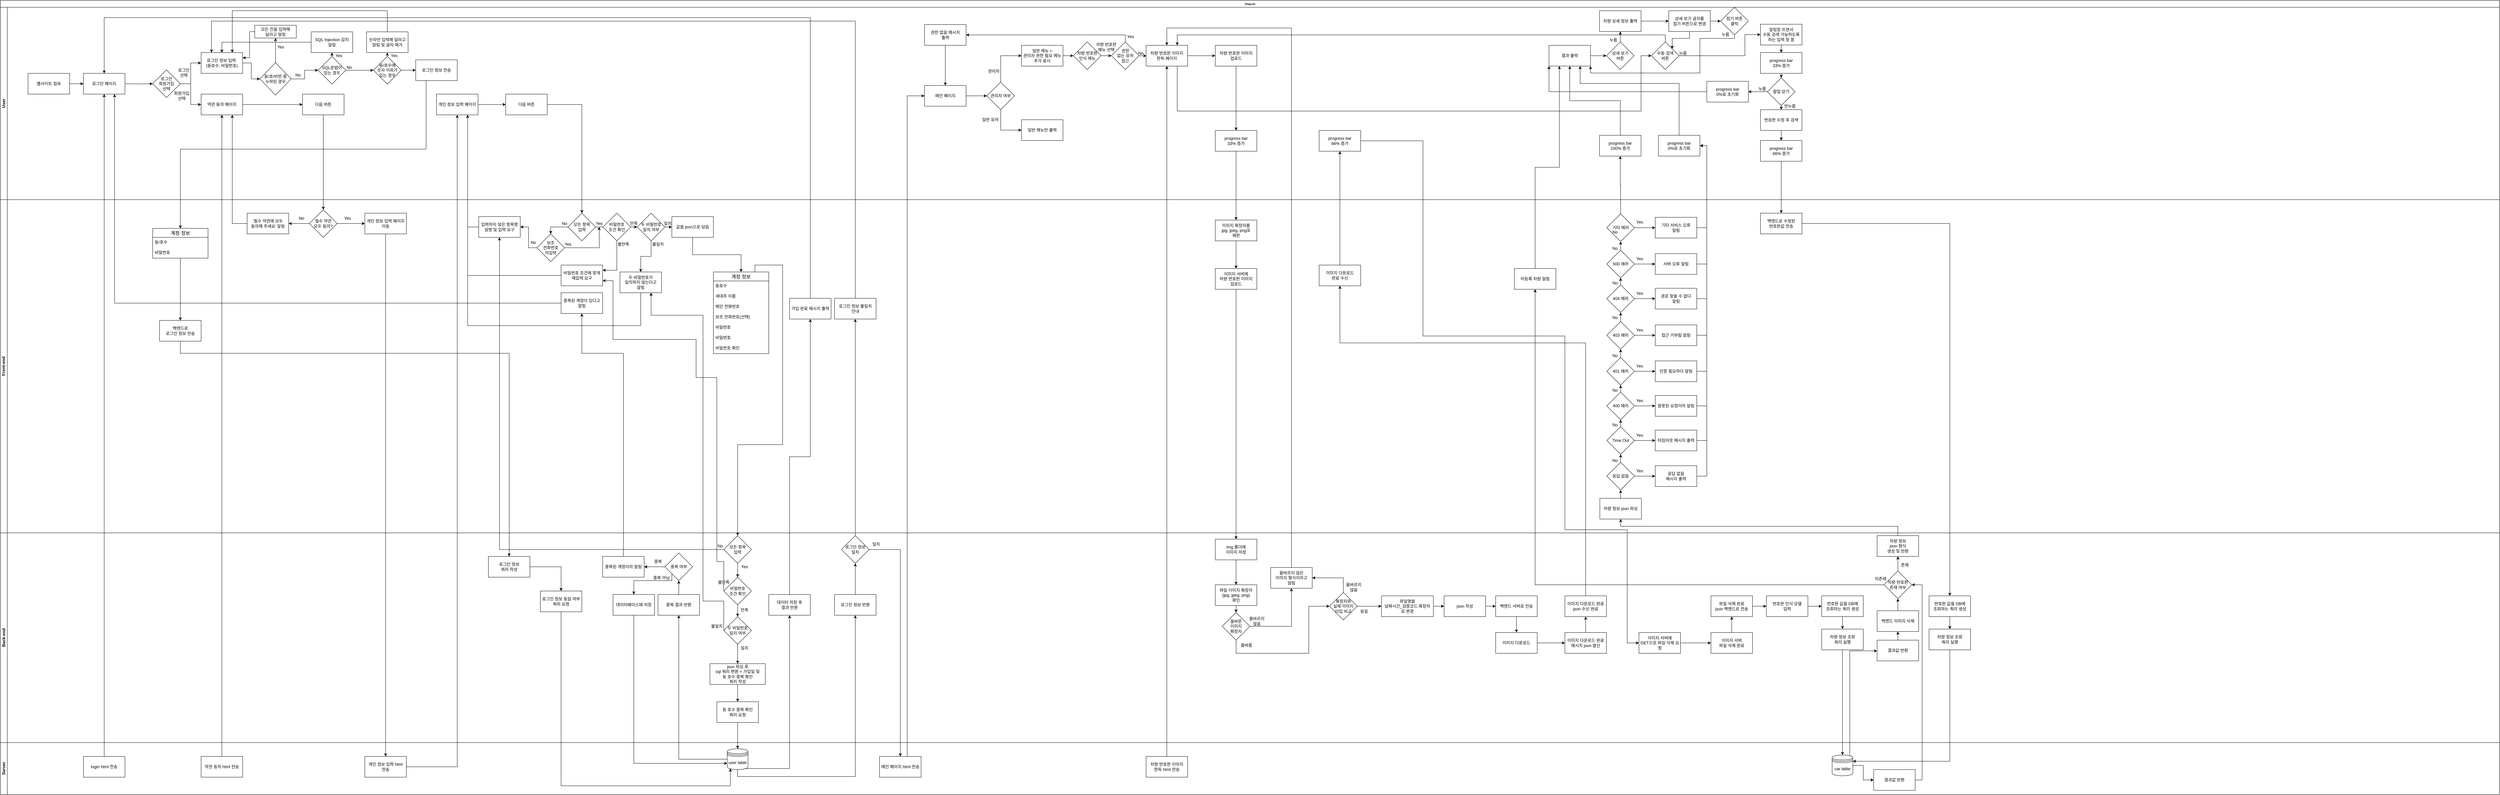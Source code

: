 <mxfile version="21.6.5" type="device">
  <diagram name="Page-1" id="c7488fd3-1785-93aa-aadb-54a6760d102a">
    <mxGraphModel dx="1182" dy="685" grid="1" gridSize="10" guides="1" tooltips="1" connect="1" arrows="1" fold="1" page="1" pageScale="1" pageWidth="1100" pageHeight="850" background="none" math="0" shadow="0">
      <root>
        <mxCell id="0" />
        <mxCell id="1" parent="0" />
        <mxCell id="2b4e8129b02d487f-1" value="Diagram" style="swimlane;html=1;childLayout=stackLayout;horizontal=1;startSize=20;horizontalStack=0;rounded=0;shadow=0;labelBackgroundColor=none;strokeWidth=1;fontFamily=Verdana;fontSize=8;align=center;" parent="1" vertex="1">
          <mxGeometry x="40" y="80" width="7220" height="2295" as="geometry" />
        </mxCell>
        <mxCell id="2b4e8129b02d487f-2" value="User" style="swimlane;html=1;startSize=20;horizontal=0;" parent="2b4e8129b02d487f-1" vertex="1">
          <mxGeometry y="20" width="7220" height="556" as="geometry" />
        </mxCell>
        <mxCell id="VpIsl_ptoI0kqu_PUw9b-42" style="edgeStyle=orthogonalEdgeStyle;rounded=0;orthogonalLoop=1;jettySize=auto;html=1;exitX=1;exitY=0.5;exitDx=0;exitDy=0;entryX=0;entryY=0.5;entryDx=0;entryDy=0;" parent="2b4e8129b02d487f-2" target="VpIsl_ptoI0kqu_PUw9b-41" edge="1">
          <mxGeometry relative="1" as="geometry">
            <mxPoint x="360" y="221.0" as="sourcePoint" />
          </mxGeometry>
        </mxCell>
        <mxCell id="VpIsl_ptoI0kqu_PUw9b-51" value="" style="edgeStyle=orthogonalEdgeStyle;rounded=0;orthogonalLoop=1;jettySize=auto;html=1;" parent="2b4e8129b02d487f-2" source="VpIsl_ptoI0kqu_PUw9b-41" target="VpIsl_ptoI0kqu_PUw9b-50" edge="1">
          <mxGeometry relative="1" as="geometry" />
        </mxCell>
        <mxCell id="VpIsl_ptoI0kqu_PUw9b-52" value="" style="edgeStyle=orthogonalEdgeStyle;rounded=0;orthogonalLoop=1;jettySize=auto;html=1;" parent="2b4e8129b02d487f-2" source="VpIsl_ptoI0kqu_PUw9b-41" target="VpIsl_ptoI0kqu_PUw9b-50" edge="1">
          <mxGeometry relative="1" as="geometry" />
        </mxCell>
        <mxCell id="VpIsl_ptoI0kqu_PUw9b-54" value="" style="edgeStyle=orthogonalEdgeStyle;rounded=0;orthogonalLoop=1;jettySize=auto;html=1;" parent="2b4e8129b02d487f-2" source="VpIsl_ptoI0kqu_PUw9b-41" target="VpIsl_ptoI0kqu_PUw9b-53" edge="1">
          <mxGeometry relative="1" as="geometry" />
        </mxCell>
        <mxCell id="VpIsl_ptoI0kqu_PUw9b-41" value="로그인&lt;br&gt;회원가입&lt;br&gt;선택" style="rhombus;whiteSpace=wrap;html=1;" parent="2b4e8129b02d487f-2" vertex="1">
          <mxGeometry x="440" y="181" width="80" height="80" as="geometry" />
        </mxCell>
        <mxCell id="VpIsl_ptoI0kqu_PUw9b-48" value="" style="edgeStyle=orthogonalEdgeStyle;rounded=0;orthogonalLoop=1;jettySize=auto;html=1;" parent="2b4e8129b02d487f-2" source="VpIsl_ptoI0kqu_PUw9b-46" target="VpIsl_ptoI0kqu_PUw9b-47" edge="1">
          <mxGeometry relative="1" as="geometry" />
        </mxCell>
        <mxCell id="VpIsl_ptoI0kqu_PUw9b-46" value="웹사이트 접속" style="rounded=0;whiteSpace=wrap;html=1;" parent="2b4e8129b02d487f-2" vertex="1">
          <mxGeometry x="80" y="191" width="120" height="60" as="geometry" />
        </mxCell>
        <mxCell id="VpIsl_ptoI0kqu_PUw9b-47" value="로그인 페이지" style="whiteSpace=wrap;html=1;rounded=0;" parent="2b4e8129b02d487f-2" vertex="1">
          <mxGeometry x="240" y="191" width="120" height="60" as="geometry" />
        </mxCell>
        <mxCell id="VpIsl_ptoI0kqu_PUw9b-67" value="" style="edgeStyle=orthogonalEdgeStyle;rounded=0;orthogonalLoop=1;jettySize=auto;html=1;" parent="2b4e8129b02d487f-2" source="VpIsl_ptoI0kqu_PUw9b-50" target="VpIsl_ptoI0kqu_PUw9b-66" edge="1">
          <mxGeometry relative="1" as="geometry" />
        </mxCell>
        <mxCell id="VpIsl_ptoI0kqu_PUw9b-50" value="약관 동의 페이지" style="whiteSpace=wrap;html=1;" parent="2b4e8129b02d487f-2" vertex="1">
          <mxGeometry x="580" y="251" width="120" height="60" as="geometry" />
        </mxCell>
        <mxCell id="kmouRNJiQMqvB9NYq39l-181" value="" style="edgeStyle=orthogonalEdgeStyle;rounded=0;orthogonalLoop=1;jettySize=auto;html=1;" edge="1" parent="2b4e8129b02d487f-2" source="VpIsl_ptoI0kqu_PUw9b-53" target="kmouRNJiQMqvB9NYq39l-180">
          <mxGeometry relative="1" as="geometry" />
        </mxCell>
        <mxCell id="VpIsl_ptoI0kqu_PUw9b-53" value="로그인 정보 입력&amp;nbsp;&lt;br&gt;(동호수, 비밀번호)" style="whiteSpace=wrap;html=1;" parent="2b4e8129b02d487f-2" vertex="1">
          <mxGeometry x="580" y="131" width="120" height="60" as="geometry" />
        </mxCell>
        <mxCell id="VpIsl_ptoI0kqu_PUw9b-55" value="로그인&lt;br&gt;선택" style="text;html=1;strokeColor=none;fillColor=none;align=center;verticalAlign=middle;whiteSpace=wrap;rounded=0;" parent="2b4e8129b02d487f-2" vertex="1">
          <mxGeometry x="500" y="174" width="60" height="30" as="geometry" />
        </mxCell>
        <mxCell id="VpIsl_ptoI0kqu_PUw9b-56" value="회원가입&lt;br&gt;선택" style="text;html=1;strokeColor=none;fillColor=none;align=center;verticalAlign=middle;whiteSpace=wrap;rounded=0;" parent="2b4e8129b02d487f-2" vertex="1">
          <mxGeometry x="494" y="241" width="60" height="30" as="geometry" />
        </mxCell>
        <mxCell id="VpIsl_ptoI0kqu_PUw9b-66" value="다음 버튼" style="whiteSpace=wrap;html=1;" parent="2b4e8129b02d487f-2" vertex="1">
          <mxGeometry x="873" y="251" width="120" height="60" as="geometry" />
        </mxCell>
        <mxCell id="VpIsl_ptoI0kqu_PUw9b-83" value="" style="edgeStyle=orthogonalEdgeStyle;rounded=0;orthogonalLoop=1;jettySize=auto;html=1;" parent="2b4e8129b02d487f-2" source="VpIsl_ptoI0kqu_PUw9b-80" target="VpIsl_ptoI0kqu_PUw9b-82" edge="1">
          <mxGeometry relative="1" as="geometry" />
        </mxCell>
        <mxCell id="VpIsl_ptoI0kqu_PUw9b-80" value="개인 정보 입력 페이지" style="whiteSpace=wrap;html=1;" parent="2b4e8129b02d487f-2" vertex="1">
          <mxGeometry x="1260" y="251" width="120" height="60" as="geometry" />
        </mxCell>
        <mxCell id="VpIsl_ptoI0kqu_PUw9b-82" value="다음 버튼" style="whiteSpace=wrap;html=1;" parent="2b4e8129b02d487f-2" vertex="1">
          <mxGeometry x="1460" y="251" width="120" height="60" as="geometry" />
        </mxCell>
        <mxCell id="wPVQGBUB4z8hFI1XciTC-42" value="로그인 정보 전송" style="whiteSpace=wrap;html=1;" parent="2b4e8129b02d487f-2" vertex="1">
          <mxGeometry x="1200" y="152" width="120" height="60" as="geometry" />
        </mxCell>
        <mxCell id="wPVQGBUB4z8hFI1XciTC-76" value="" style="edgeStyle=orthogonalEdgeStyle;rounded=0;orthogonalLoop=1;jettySize=auto;html=1;" parent="2b4e8129b02d487f-2" source="wPVQGBUB4z8hFI1XciTC-69" target="wPVQGBUB4z8hFI1XciTC-75" edge="1">
          <mxGeometry relative="1" as="geometry" />
        </mxCell>
        <mxCell id="wPVQGBUB4z8hFI1XciTC-69" value="메인 페이지" style="whiteSpace=wrap;html=1;rounded=0;" parent="2b4e8129b02d487f-2" vertex="1">
          <mxGeometry x="2670" y="226" width="120" height="60" as="geometry" />
        </mxCell>
        <mxCell id="wPVQGBUB4z8hFI1XciTC-78" value="" style="edgeStyle=orthogonalEdgeStyle;rounded=0;orthogonalLoop=1;jettySize=auto;html=1;" parent="2b4e8129b02d487f-2" source="wPVQGBUB4z8hFI1XciTC-75" target="wPVQGBUB4z8hFI1XciTC-77" edge="1">
          <mxGeometry relative="1" as="geometry">
            <Array as="points">
              <mxPoint x="2890" y="140" />
            </Array>
          </mxGeometry>
        </mxCell>
        <mxCell id="wPVQGBUB4z8hFI1XciTC-82" style="edgeStyle=orthogonalEdgeStyle;rounded=0;orthogonalLoop=1;jettySize=auto;html=1;exitX=0.5;exitY=1;exitDx=0;exitDy=0;entryX=0;entryY=0.5;entryDx=0;entryDy=0;" parent="2b4e8129b02d487f-2" source="wPVQGBUB4z8hFI1XciTC-75" target="wPVQGBUB4z8hFI1XciTC-80" edge="1">
          <mxGeometry relative="1" as="geometry" />
        </mxCell>
        <mxCell id="wPVQGBUB4z8hFI1XciTC-75" value="관리자 여부" style="rhombus;whiteSpace=wrap;html=1;rounded=0;" parent="2b4e8129b02d487f-2" vertex="1">
          <mxGeometry x="2850" y="216" width="80" height="80" as="geometry" />
        </mxCell>
        <mxCell id="wPVQGBUB4z8hFI1XciTC-86" value="" style="edgeStyle=orthogonalEdgeStyle;rounded=0;orthogonalLoop=1;jettySize=auto;html=1;" parent="2b4e8129b02d487f-2" source="wPVQGBUB4z8hFI1XciTC-77" target="wPVQGBUB4z8hFI1XciTC-85" edge="1">
          <mxGeometry relative="1" as="geometry" />
        </mxCell>
        <mxCell id="wPVQGBUB4z8hFI1XciTC-77" value="일반 메뉴 +&lt;br&gt;관리자 권한 필요 메뉴&lt;br&gt;추가 표시" style="whiteSpace=wrap;html=1;rounded=0;" parent="2b4e8129b02d487f-2" vertex="1">
          <mxGeometry x="2950" y="110" width="120" height="60" as="geometry" />
        </mxCell>
        <mxCell id="wPVQGBUB4z8hFI1XciTC-80" value="일반 메뉴만 출력" style="whiteSpace=wrap;html=1;rounded=0;" parent="2b4e8129b02d487f-2" vertex="1">
          <mxGeometry x="2950" y="325" width="120" height="60" as="geometry" />
        </mxCell>
        <mxCell id="wPVQGBUB4z8hFI1XciTC-83" value="관리자" style="text;html=1;strokeColor=none;fillColor=none;align=center;verticalAlign=middle;whiteSpace=wrap;rounded=0;" parent="2b4e8129b02d487f-2" vertex="1">
          <mxGeometry x="2840" y="170" width="60" height="30" as="geometry" />
        </mxCell>
        <mxCell id="wPVQGBUB4z8hFI1XciTC-84" value="일반 유저" style="text;html=1;strokeColor=none;fillColor=none;align=center;verticalAlign=middle;whiteSpace=wrap;rounded=0;" parent="2b4e8129b02d487f-2" vertex="1">
          <mxGeometry x="2830" y="310" width="60" height="30" as="geometry" />
        </mxCell>
        <mxCell id="kmouRNJiQMqvB9NYq39l-159" value="" style="edgeStyle=orthogonalEdgeStyle;rounded=0;orthogonalLoop=1;jettySize=auto;html=1;" edge="1" parent="2b4e8129b02d487f-2" source="wPVQGBUB4z8hFI1XciTC-85" target="kmouRNJiQMqvB9NYq39l-158">
          <mxGeometry relative="1" as="geometry" />
        </mxCell>
        <mxCell id="wPVQGBUB4z8hFI1XciTC-85" value="차량 번호판&lt;br&gt;인식 메뉴" style="rhombus;whiteSpace=wrap;html=1;rounded=0;" parent="2b4e8129b02d487f-2" vertex="1">
          <mxGeometry x="3100" y="100" width="80" height="80" as="geometry" />
        </mxCell>
        <mxCell id="wPVQGBUB4z8hFI1XciTC-94" value="" style="edgeStyle=orthogonalEdgeStyle;rounded=0;orthogonalLoop=1;jettySize=auto;html=1;" parent="2b4e8129b02d487f-2" source="wPVQGBUB4z8hFI1XciTC-87" target="wPVQGBUB4z8hFI1XciTC-93" edge="1">
          <mxGeometry relative="1" as="geometry" />
        </mxCell>
        <mxCell id="kmouRNJiQMqvB9NYq39l-154" style="edgeStyle=orthogonalEdgeStyle;rounded=0;orthogonalLoop=1;jettySize=auto;html=1;exitX=0.75;exitY=1;exitDx=0;exitDy=0;entryX=0;entryY=0.5;entryDx=0;entryDy=0;" edge="1" parent="2b4e8129b02d487f-2" source="wPVQGBUB4z8hFI1XciTC-87" target="wPVQGBUB4z8hFI1XciTC-151">
          <mxGeometry relative="1" as="geometry">
            <Array as="points">
              <mxPoint x="3400" y="300" />
              <mxPoint x="4740" y="300" />
              <mxPoint x="4740" y="140" />
            </Array>
          </mxGeometry>
        </mxCell>
        <mxCell id="wPVQGBUB4z8hFI1XciTC-87" value="차량 번호판 이미지&lt;br style=&quot;border-color: var(--border-color);&quot;&gt;판독 페이지" style="whiteSpace=wrap;html=1;rounded=0;" parent="2b4e8129b02d487f-2" vertex="1">
          <mxGeometry x="3310" y="110" width="120" height="60" as="geometry" />
        </mxCell>
        <mxCell id="kmouRNJiQMqvB9NYq39l-36" value="" style="edgeStyle=orthogonalEdgeStyle;rounded=0;orthogonalLoop=1;jettySize=auto;html=1;" edge="1" parent="2b4e8129b02d487f-2" source="wPVQGBUB4z8hFI1XciTC-93" target="kmouRNJiQMqvB9NYq39l-35">
          <mxGeometry relative="1" as="geometry" />
        </mxCell>
        <mxCell id="wPVQGBUB4z8hFI1XciTC-93" value="차량 번호판 이미지&lt;br style=&quot;border-color: var(--border-color);&quot;&gt;업로드" style="whiteSpace=wrap;html=1;rounded=0;" parent="2b4e8129b02d487f-2" vertex="1">
          <mxGeometry x="3510" y="110" width="120" height="60" as="geometry" />
        </mxCell>
        <mxCell id="wPVQGBUB4z8hFI1XciTC-110" value="차량 번호판&lt;br&gt;메뉴 선택" style="text;html=1;strokeColor=none;fillColor=none;align=center;verticalAlign=middle;whiteSpace=wrap;rounded=0;" parent="2b4e8129b02d487f-2" vertex="1">
          <mxGeometry x="3160" y="100" width="70" height="30" as="geometry" />
        </mxCell>
        <mxCell id="kmouRNJiQMqvB9NYq39l-128" value="" style="edgeStyle=orthogonalEdgeStyle;rounded=0;orthogonalLoop=1;jettySize=auto;html=1;" edge="1" parent="2b4e8129b02d487f-2" source="wPVQGBUB4z8hFI1XciTC-145" target="kmouRNJiQMqvB9NYq39l-127">
          <mxGeometry relative="1" as="geometry" />
        </mxCell>
        <mxCell id="wPVQGBUB4z8hFI1XciTC-145" value="결과 출력" style="whiteSpace=wrap;html=1;rounded=0;" parent="2b4e8129b02d487f-2" vertex="1">
          <mxGeometry x="4474" y="110" width="120" height="60" as="geometry" />
        </mxCell>
        <mxCell id="kmouRNJiQMqvB9NYq39l-53" style="edgeStyle=orthogonalEdgeStyle;rounded=0;orthogonalLoop=1;jettySize=auto;html=1;exitX=1;exitY=0.5;exitDx=0;exitDy=0;entryX=0;entryY=0.5;entryDx=0;entryDy=0;" edge="1" parent="2b4e8129b02d487f-2" source="wPVQGBUB4z8hFI1XciTC-151" target="wPVQGBUB4z8hFI1XciTC-157">
          <mxGeometry relative="1" as="geometry">
            <Array as="points">
              <mxPoint x="5040" y="140" />
              <mxPoint x="5040" y="79" />
            </Array>
          </mxGeometry>
        </mxCell>
        <mxCell id="kmouRNJiQMqvB9NYq39l-55" style="edgeStyle=orthogonalEdgeStyle;rounded=0;orthogonalLoop=1;jettySize=auto;html=1;exitX=0.5;exitY=0;exitDx=0;exitDy=0;entryX=0.75;entryY=0;entryDx=0;entryDy=0;" edge="1" parent="2b4e8129b02d487f-2" source="wPVQGBUB4z8hFI1XciTC-151" target="wPVQGBUB4z8hFI1XciTC-87">
          <mxGeometry relative="1" as="geometry" />
        </mxCell>
        <mxCell id="wPVQGBUB4z8hFI1XciTC-151" value="수동 검색&lt;br&gt;버튼" style="rhombus;whiteSpace=wrap;html=1;rounded=0;" parent="2b4e8129b02d487f-2" vertex="1">
          <mxGeometry x="4770" y="100" width="80" height="80" as="geometry" />
        </mxCell>
        <mxCell id="kmouRNJiQMqvB9NYq39l-28" value="" style="edgeStyle=orthogonalEdgeStyle;rounded=0;orthogonalLoop=1;jettySize=auto;html=1;" edge="1" parent="2b4e8129b02d487f-2" source="wPVQGBUB4z8hFI1XciTC-157" target="kmouRNJiQMqvB9NYq39l-25">
          <mxGeometry relative="1" as="geometry" />
        </mxCell>
        <mxCell id="wPVQGBUB4z8hFI1XciTC-157" value="알림창 뜨면서&lt;br&gt;수동 검색 가능하도록&lt;br&gt;하는 입력 창 뜸" style="whiteSpace=wrap;html=1;rounded=0;" parent="2b4e8129b02d487f-2" vertex="1">
          <mxGeometry x="5085" y="49" width="120" height="60" as="geometry" />
        </mxCell>
        <mxCell id="wPVQGBUB4z8hFI1XciTC-160" value="누름" style="text;html=1;strokeColor=none;fillColor=none;align=center;verticalAlign=middle;whiteSpace=wrap;rounded=0;" parent="2b4e8129b02d487f-2" vertex="1">
          <mxGeometry x="4831" y="118" width="60" height="30" as="geometry" />
        </mxCell>
        <mxCell id="kmouRNJiQMqvB9NYq39l-150" style="edgeStyle=orthogonalEdgeStyle;rounded=0;orthogonalLoop=1;jettySize=auto;html=1;exitX=0.5;exitY=1;exitDx=0;exitDy=0;" edge="1" parent="2b4e8129b02d487f-2" source="kmouRNJiQMqvB9NYq39l-25" target="kmouRNJiQMqvB9NYq39l-145">
          <mxGeometry relative="1" as="geometry" />
        </mxCell>
        <mxCell id="kmouRNJiQMqvB9NYq39l-25" value="progress bar&lt;br&gt;33% 증가" style="whiteSpace=wrap;html=1;rounded=0;" vertex="1" parent="2b4e8129b02d487f-2">
          <mxGeometry x="5085" y="131" width="120" height="60" as="geometry" />
        </mxCell>
        <mxCell id="kmouRNJiQMqvB9NYq39l-30" value="" style="edgeStyle=orthogonalEdgeStyle;rounded=0;orthogonalLoop=1;jettySize=auto;html=1;" edge="1" parent="2b4e8129b02d487f-2" source="kmouRNJiQMqvB9NYq39l-26" target="kmouRNJiQMqvB9NYq39l-27">
          <mxGeometry relative="1" as="geometry" />
        </mxCell>
        <mxCell id="kmouRNJiQMqvB9NYq39l-26" value="번호판 수정 후 검색" style="whiteSpace=wrap;html=1;rounded=0;" vertex="1" parent="2b4e8129b02d487f-2">
          <mxGeometry x="5085" y="296" width="120" height="60" as="geometry" />
        </mxCell>
        <mxCell id="kmouRNJiQMqvB9NYq39l-27" value="progress bar&lt;br&gt;66% 증가" style="whiteSpace=wrap;html=1;rounded=0;" vertex="1" parent="2b4e8129b02d487f-2">
          <mxGeometry x="5085" y="385" width="120" height="60" as="geometry" />
        </mxCell>
        <mxCell id="kmouRNJiQMqvB9NYq39l-35" value="progress bar&lt;br&gt;33% 증가" style="whiteSpace=wrap;html=1;rounded=0;" vertex="1" parent="2b4e8129b02d487f-2">
          <mxGeometry x="3510" y="356" width="120" height="60" as="geometry" />
        </mxCell>
        <mxCell id="kmouRNJiQMqvB9NYq39l-38" value="progress bar&lt;br&gt;66% 증가" style="whiteSpace=wrap;html=1;rounded=0;" vertex="1" parent="2b4e8129b02d487f-2">
          <mxGeometry x="3810" y="356" width="120" height="60" as="geometry" />
        </mxCell>
        <mxCell id="kmouRNJiQMqvB9NYq39l-103" style="edgeStyle=orthogonalEdgeStyle;rounded=0;orthogonalLoop=1;jettySize=auto;html=1;exitX=0.5;exitY=0;exitDx=0;exitDy=0;entryX=0.5;entryY=1;entryDx=0;entryDy=0;" edge="1" parent="2b4e8129b02d487f-2" source="kmouRNJiQMqvB9NYq39l-100" target="wPVQGBUB4z8hFI1XciTC-145">
          <mxGeometry relative="1" as="geometry" />
        </mxCell>
        <mxCell id="kmouRNJiQMqvB9NYq39l-100" value="progress bar&lt;br&gt;100% 증가" style="whiteSpace=wrap;html=1;rounded=0;" vertex="1" parent="2b4e8129b02d487f-2">
          <mxGeometry x="4620" y="370" width="120" height="60" as="geometry" />
        </mxCell>
        <mxCell id="kmouRNJiQMqvB9NYq39l-115" style="edgeStyle=orthogonalEdgeStyle;rounded=0;orthogonalLoop=1;jettySize=auto;html=1;exitX=0.5;exitY=0;exitDx=0;exitDy=0;entryX=0.75;entryY=1;entryDx=0;entryDy=0;" edge="1" parent="2b4e8129b02d487f-2" source="kmouRNJiQMqvB9NYq39l-101" target="wPVQGBUB4z8hFI1XciTC-145">
          <mxGeometry relative="1" as="geometry">
            <Array as="points">
              <mxPoint x="4850" y="220" />
              <mxPoint x="4564" y="220" />
            </Array>
          </mxGeometry>
        </mxCell>
        <mxCell id="kmouRNJiQMqvB9NYq39l-101" value="progress bar&lt;br&gt;0%로 초기화" style="whiteSpace=wrap;html=1;rounded=0;" vertex="1" parent="2b4e8129b02d487f-2">
          <mxGeometry x="4790" y="370" width="120" height="60" as="geometry" />
        </mxCell>
        <mxCell id="kmouRNJiQMqvB9NYq39l-130" value="" style="edgeStyle=orthogonalEdgeStyle;rounded=0;orthogonalLoop=1;jettySize=auto;html=1;" edge="1" parent="2b4e8129b02d487f-2" source="kmouRNJiQMqvB9NYq39l-127" target="kmouRNJiQMqvB9NYq39l-129">
          <mxGeometry relative="1" as="geometry" />
        </mxCell>
        <mxCell id="kmouRNJiQMqvB9NYq39l-127" value="상세 보기&lt;br&gt;버튼" style="rhombus;whiteSpace=wrap;html=1;rounded=0;" vertex="1" parent="2b4e8129b02d487f-2">
          <mxGeometry x="4640" y="100" width="80" height="80" as="geometry" />
        </mxCell>
        <mxCell id="kmouRNJiQMqvB9NYq39l-136" value="" style="edgeStyle=orthogonalEdgeStyle;rounded=0;orthogonalLoop=1;jettySize=auto;html=1;" edge="1" parent="2b4e8129b02d487f-2" source="kmouRNJiQMqvB9NYq39l-129" target="kmouRNJiQMqvB9NYq39l-135">
          <mxGeometry relative="1" as="geometry" />
        </mxCell>
        <mxCell id="kmouRNJiQMqvB9NYq39l-129" value="차량 상세 정보 출력" style="whiteSpace=wrap;html=1;rounded=0;" vertex="1" parent="2b4e8129b02d487f-2">
          <mxGeometry x="4620" y="10" width="120" height="60" as="geometry" />
        </mxCell>
        <mxCell id="kmouRNJiQMqvB9NYq39l-137" style="edgeStyle=orthogonalEdgeStyle;rounded=0;orthogonalLoop=1;jettySize=auto;html=1;entryX=1;entryY=0;entryDx=0;entryDy=0;" edge="1" parent="2b4e8129b02d487f-2" source="kmouRNJiQMqvB9NYq39l-135" target="wPVQGBUB4z8hFI1XciTC-151">
          <mxGeometry relative="1" as="geometry" />
        </mxCell>
        <mxCell id="kmouRNJiQMqvB9NYq39l-140" value="" style="edgeStyle=orthogonalEdgeStyle;rounded=0;orthogonalLoop=1;jettySize=auto;html=1;" edge="1" parent="2b4e8129b02d487f-2" source="kmouRNJiQMqvB9NYq39l-135" target="kmouRNJiQMqvB9NYq39l-139">
          <mxGeometry relative="1" as="geometry" />
        </mxCell>
        <mxCell id="kmouRNJiQMqvB9NYq39l-135" value="상세 보기 글자를&lt;br&gt;접기 버튼으로 변경" style="whiteSpace=wrap;html=1;rounded=0;" vertex="1" parent="2b4e8129b02d487f-2">
          <mxGeometry x="4820" y="10" width="120" height="60" as="geometry" />
        </mxCell>
        <mxCell id="kmouRNJiQMqvB9NYq39l-141" style="edgeStyle=orthogonalEdgeStyle;rounded=0;orthogonalLoop=1;jettySize=auto;html=1;entryX=1;entryY=1;entryDx=0;entryDy=0;" edge="1" parent="2b4e8129b02d487f-2" source="kmouRNJiQMqvB9NYq39l-139" target="wPVQGBUB4z8hFI1XciTC-145">
          <mxGeometry relative="1" as="geometry">
            <Array as="points">
              <mxPoint x="5010" y="90" />
              <mxPoint x="4910" y="90" />
              <mxPoint x="4910" y="190" />
              <mxPoint x="4594" y="190" />
            </Array>
          </mxGeometry>
        </mxCell>
        <mxCell id="kmouRNJiQMqvB9NYq39l-139" value="접기 버튼&lt;br&gt;클릭" style="rhombus;whiteSpace=wrap;html=1;rounded=0;" vertex="1" parent="2b4e8129b02d487f-2">
          <mxGeometry x="4970" width="80" height="80" as="geometry" />
        </mxCell>
        <mxCell id="kmouRNJiQMqvB9NYq39l-143" value="누름" style="text;html=1;strokeColor=none;fillColor=none;align=center;verticalAlign=middle;whiteSpace=wrap;rounded=0;" vertex="1" parent="2b4e8129b02d487f-2">
          <mxGeometry x="4630" y="80" width="60" height="30" as="geometry" />
        </mxCell>
        <mxCell id="kmouRNJiQMqvB9NYq39l-144" value="누름" style="text;html=1;strokeColor=none;fillColor=none;align=center;verticalAlign=middle;whiteSpace=wrap;rounded=0;" vertex="1" parent="2b4e8129b02d487f-2">
          <mxGeometry x="4954" y="64" width="60" height="30" as="geometry" />
        </mxCell>
        <mxCell id="kmouRNJiQMqvB9NYq39l-148" style="edgeStyle=orthogonalEdgeStyle;rounded=0;orthogonalLoop=1;jettySize=auto;html=1;exitX=0;exitY=0.5;exitDx=0;exitDy=0;entryX=1;entryY=0.5;entryDx=0;entryDy=0;" edge="1" parent="2b4e8129b02d487f-2" source="kmouRNJiQMqvB9NYq39l-145" target="kmouRNJiQMqvB9NYq39l-147">
          <mxGeometry relative="1" as="geometry" />
        </mxCell>
        <mxCell id="kmouRNJiQMqvB9NYq39l-152" style="edgeStyle=orthogonalEdgeStyle;rounded=0;orthogonalLoop=1;jettySize=auto;html=1;exitX=0.5;exitY=1;exitDx=0;exitDy=0;entryX=0.5;entryY=0;entryDx=0;entryDy=0;" edge="1" parent="2b4e8129b02d487f-2" source="kmouRNJiQMqvB9NYq39l-145" target="kmouRNJiQMqvB9NYq39l-26">
          <mxGeometry relative="1" as="geometry" />
        </mxCell>
        <mxCell id="kmouRNJiQMqvB9NYq39l-145" value="팝업 닫기" style="rhombus;whiteSpace=wrap;html=1;rounded=0;" vertex="1" parent="2b4e8129b02d487f-2">
          <mxGeometry x="5105" y="204" width="80" height="80" as="geometry" />
        </mxCell>
        <mxCell id="kmouRNJiQMqvB9NYq39l-149" style="edgeStyle=orthogonalEdgeStyle;rounded=0;orthogonalLoop=1;jettySize=auto;html=1;exitX=0;exitY=0.5;exitDx=0;exitDy=0;entryX=0;entryY=1;entryDx=0;entryDy=0;" edge="1" parent="2b4e8129b02d487f-2" source="kmouRNJiQMqvB9NYq39l-147" target="wPVQGBUB4z8hFI1XciTC-145">
          <mxGeometry relative="1" as="geometry" />
        </mxCell>
        <mxCell id="kmouRNJiQMqvB9NYq39l-147" value="progress bar&lt;br&gt;0%로 초기화" style="whiteSpace=wrap;html=1;rounded=0;" vertex="1" parent="2b4e8129b02d487f-2">
          <mxGeometry x="4930" y="214" width="120" height="60" as="geometry" />
        </mxCell>
        <mxCell id="kmouRNJiQMqvB9NYq39l-151" value="누름" style="text;html=1;strokeColor=none;fillColor=none;align=center;verticalAlign=middle;whiteSpace=wrap;rounded=0;" vertex="1" parent="2b4e8129b02d487f-2">
          <mxGeometry x="5060" y="220.5" width="60" height="30" as="geometry" />
        </mxCell>
        <mxCell id="kmouRNJiQMqvB9NYq39l-153" value="안누름" style="text;html=1;strokeColor=none;fillColor=none;align=center;verticalAlign=middle;whiteSpace=wrap;rounded=0;" vertex="1" parent="2b4e8129b02d487f-2">
          <mxGeometry x="5140" y="271" width="60" height="30" as="geometry" />
        </mxCell>
        <mxCell id="kmouRNJiQMqvB9NYq39l-157" value="" style="edgeStyle=orthogonalEdgeStyle;rounded=0;orthogonalLoop=1;jettySize=auto;html=1;" edge="1" parent="2b4e8129b02d487f-2" target="wPVQGBUB4z8hFI1XciTC-87">
          <mxGeometry relative="1" as="geometry">
            <mxPoint x="3290" y="140.0" as="sourcePoint" />
          </mxGeometry>
        </mxCell>
        <mxCell id="kmouRNJiQMqvB9NYq39l-161" value="" style="edgeStyle=orthogonalEdgeStyle;rounded=0;orthogonalLoop=1;jettySize=auto;html=1;entryX=1;entryY=0.5;entryDx=0;entryDy=0;" edge="1" parent="2b4e8129b02d487f-2" source="kmouRNJiQMqvB9NYq39l-158" target="kmouRNJiQMqvB9NYq39l-160">
          <mxGeometry relative="1" as="geometry">
            <Array as="points">
              <mxPoint x="3250" y="80" />
            </Array>
          </mxGeometry>
        </mxCell>
        <mxCell id="kmouRNJiQMqvB9NYq39l-158" value="권한&lt;br&gt;없는 유저&lt;br&gt;접근" style="rhombus;whiteSpace=wrap;html=1;rounded=0;" vertex="1" parent="2b4e8129b02d487f-2">
          <mxGeometry x="3210" y="100" width="80" height="80" as="geometry" />
        </mxCell>
        <mxCell id="kmouRNJiQMqvB9NYq39l-163" style="edgeStyle=orthogonalEdgeStyle;rounded=0;orthogonalLoop=1;jettySize=auto;html=1;exitX=0.5;exitY=1;exitDx=0;exitDy=0;entryX=0.5;entryY=0;entryDx=0;entryDy=0;" edge="1" parent="2b4e8129b02d487f-2" source="kmouRNJiQMqvB9NYq39l-160" target="wPVQGBUB4z8hFI1XciTC-69">
          <mxGeometry relative="1" as="geometry" />
        </mxCell>
        <mxCell id="kmouRNJiQMqvB9NYq39l-160" value="권한 없음 메시지&lt;br&gt;출력" style="whiteSpace=wrap;html=1;rounded=0;" vertex="1" parent="2b4e8129b02d487f-2">
          <mxGeometry x="2670" y="50" width="120" height="60" as="geometry" />
        </mxCell>
        <mxCell id="kmouRNJiQMqvB9NYq39l-162" value="No" style="text;html=1;strokeColor=none;fillColor=none;align=center;verticalAlign=middle;whiteSpace=wrap;rounded=0;" vertex="1" parent="2b4e8129b02d487f-2">
          <mxGeometry x="3280" y="118" width="30" height="30" as="geometry" />
        </mxCell>
        <mxCell id="kmouRNJiQMqvB9NYq39l-164" value="Yes" style="text;html=1;strokeColor=none;fillColor=none;align=center;verticalAlign=middle;whiteSpace=wrap;rounded=0;" vertex="1" parent="2b4e8129b02d487f-2">
          <mxGeometry x="3250" y="70" width="30" height="30" as="geometry" />
        </mxCell>
        <mxCell id="kmouRNJiQMqvB9NYq39l-168" value="" style="edgeStyle=orthogonalEdgeStyle;rounded=0;orthogonalLoop=1;jettySize=auto;html=1;" edge="1" parent="2b4e8129b02d487f-2" source="kmouRNJiQMqvB9NYq39l-165" target="kmouRNJiQMqvB9NYq39l-167">
          <mxGeometry relative="1" as="geometry" />
        </mxCell>
        <mxCell id="kmouRNJiQMqvB9NYq39l-170" value="" style="edgeStyle=orthogonalEdgeStyle;rounded=0;orthogonalLoop=1;jettySize=auto;html=1;" edge="1" parent="2b4e8129b02d487f-2" source="kmouRNJiQMqvB9NYq39l-165" target="kmouRNJiQMqvB9NYq39l-169">
          <mxGeometry relative="1" as="geometry" />
        </mxCell>
        <mxCell id="kmouRNJiQMqvB9NYq39l-165" value="SQL문법이&lt;br style=&quot;border-color: var(--border-color);&quot;&gt;있는 경우" style="rhombus;whiteSpace=wrap;html=1;" vertex="1" parent="2b4e8129b02d487f-2">
          <mxGeometry x="918" y="142" width="80" height="80" as="geometry" />
        </mxCell>
        <mxCell id="kmouRNJiQMqvB9NYq39l-173" value="" style="edgeStyle=orthogonalEdgeStyle;rounded=0;orthogonalLoop=1;jettySize=auto;html=1;" edge="1" parent="2b4e8129b02d487f-2" source="kmouRNJiQMqvB9NYq39l-167" target="kmouRNJiQMqvB9NYq39l-172">
          <mxGeometry relative="1" as="geometry" />
        </mxCell>
        <mxCell id="kmouRNJiQMqvB9NYq39l-187" value="" style="edgeStyle=orthogonalEdgeStyle;rounded=0;orthogonalLoop=1;jettySize=auto;html=1;" edge="1" parent="2b4e8129b02d487f-2" source="kmouRNJiQMqvB9NYq39l-167" target="wPVQGBUB4z8hFI1XciTC-42">
          <mxGeometry relative="1" as="geometry" />
        </mxCell>
        <mxCell id="kmouRNJiQMqvB9NYq39l-167" value="&lt;div&gt;동/호수에&lt;/div&gt;&lt;div&gt;숫자 이외가&lt;/div&gt;&lt;div&gt;있는 경우&lt;/div&gt;" style="rhombus;whiteSpace=wrap;html=1;" vertex="1" parent="2b4e8129b02d487f-2">
          <mxGeometry x="1078" y="142" width="80" height="80" as="geometry" />
        </mxCell>
        <mxCell id="kmouRNJiQMqvB9NYq39l-171" style="edgeStyle=orthogonalEdgeStyle;rounded=0;orthogonalLoop=1;jettySize=auto;html=1;entryX=0.5;entryY=0;entryDx=0;entryDy=0;" edge="1" parent="2b4e8129b02d487f-2" source="kmouRNJiQMqvB9NYq39l-169" target="VpIsl_ptoI0kqu_PUw9b-53">
          <mxGeometry relative="1" as="geometry" />
        </mxCell>
        <mxCell id="kmouRNJiQMqvB9NYq39l-169" value="SQL Injection 감지&lt;br style=&quot;border-color: var(--border-color);&quot;&gt;알림" style="whiteSpace=wrap;html=1;" vertex="1" parent="2b4e8129b02d487f-2">
          <mxGeometry x="898" y="71" width="120" height="60" as="geometry" />
        </mxCell>
        <mxCell id="kmouRNJiQMqvB9NYq39l-174" style="edgeStyle=orthogonalEdgeStyle;rounded=0;orthogonalLoop=1;jettySize=auto;html=1;exitX=0.5;exitY=0;exitDx=0;exitDy=0;entryX=0.75;entryY=0;entryDx=0;entryDy=0;" edge="1" parent="2b4e8129b02d487f-2" source="kmouRNJiQMqvB9NYq39l-172" target="VpIsl_ptoI0kqu_PUw9b-53">
          <mxGeometry relative="1" as="geometry">
            <Array as="points">
              <mxPoint x="1118" y="10" />
              <mxPoint x="670" y="10" />
            </Array>
          </mxGeometry>
        </mxCell>
        <mxCell id="kmouRNJiQMqvB9NYq39l-172" value="&lt;div&gt;숫자만 입력해 달라고&lt;/div&gt;&lt;div&gt;알림 및 글자 제거&lt;/div&gt;" style="whiteSpace=wrap;html=1;" vertex="1" parent="2b4e8129b02d487f-2">
          <mxGeometry x="1058" y="71" width="120" height="60" as="geometry" />
        </mxCell>
        <mxCell id="kmouRNJiQMqvB9NYq39l-175" value="No" style="text;html=1;strokeColor=none;fillColor=none;align=center;verticalAlign=middle;whiteSpace=wrap;rounded=0;" vertex="1" parent="2b4e8129b02d487f-2">
          <mxGeometry x="978" y="159" width="60" height="30" as="geometry" />
        </mxCell>
        <mxCell id="kmouRNJiQMqvB9NYq39l-176" value="Yes" style="text;html=1;strokeColor=none;fillColor=none;align=center;verticalAlign=middle;whiteSpace=wrap;rounded=0;" vertex="1" parent="2b4e8129b02d487f-2">
          <mxGeometry x="948" y="125" width="60" height="30" as="geometry" />
        </mxCell>
        <mxCell id="kmouRNJiQMqvB9NYq39l-177" value="Yes" style="text;html=1;strokeColor=none;fillColor=none;align=center;verticalAlign=middle;whiteSpace=wrap;rounded=0;" vertex="1" parent="2b4e8129b02d487f-2">
          <mxGeometry x="1108" y="125" width="60" height="30" as="geometry" />
        </mxCell>
        <mxCell id="kmouRNJiQMqvB9NYq39l-183" value="" style="edgeStyle=orthogonalEdgeStyle;rounded=0;orthogonalLoop=1;jettySize=auto;html=1;" edge="1" parent="2b4e8129b02d487f-2" source="kmouRNJiQMqvB9NYq39l-180" target="kmouRNJiQMqvB9NYq39l-182">
          <mxGeometry relative="1" as="geometry" />
        </mxCell>
        <mxCell id="kmouRNJiQMqvB9NYq39l-184" style="edgeStyle=orthogonalEdgeStyle;rounded=0;orthogonalLoop=1;jettySize=auto;html=1;exitX=1;exitY=0.5;exitDx=0;exitDy=0;entryX=0;entryY=0.5;entryDx=0;entryDy=0;" edge="1" parent="2b4e8129b02d487f-2" source="kmouRNJiQMqvB9NYq39l-180" target="kmouRNJiQMqvB9NYq39l-165">
          <mxGeometry relative="1" as="geometry" />
        </mxCell>
        <mxCell id="kmouRNJiQMqvB9NYq39l-180" value="동/호/비번 중&lt;br&gt;누락된 경우" style="rhombus;whiteSpace=wrap;html=1;" vertex="1" parent="2b4e8129b02d487f-2">
          <mxGeometry x="750" y="160" width="90" height="94" as="geometry" />
        </mxCell>
        <mxCell id="kmouRNJiQMqvB9NYq39l-192" style="edgeStyle=orthogonalEdgeStyle;rounded=0;orthogonalLoop=1;jettySize=auto;html=1;exitX=0;exitY=0.5;exitDx=0;exitDy=0;entryX=1;entryY=0.25;entryDx=0;entryDy=0;" edge="1" parent="2b4e8129b02d487f-2" source="kmouRNJiQMqvB9NYq39l-182" target="VpIsl_ptoI0kqu_PUw9b-53">
          <mxGeometry relative="1" as="geometry">
            <Array as="points">
              <mxPoint x="720" y="71" />
              <mxPoint x="720" y="146" />
            </Array>
          </mxGeometry>
        </mxCell>
        <mxCell id="kmouRNJiQMqvB9NYq39l-182" value="모든 칸을 입력해&lt;br&gt;달라고 알림" style="whiteSpace=wrap;html=1;" vertex="1" parent="2b4e8129b02d487f-2">
          <mxGeometry x="735" y="52" width="120" height="37" as="geometry" />
        </mxCell>
        <mxCell id="kmouRNJiQMqvB9NYq39l-185" value="No" style="text;html=1;strokeColor=none;fillColor=none;align=center;verticalAlign=middle;whiteSpace=wrap;rounded=0;" vertex="1" parent="2b4e8129b02d487f-2">
          <mxGeometry x="830" y="181" width="60" height="30" as="geometry" />
        </mxCell>
        <mxCell id="kmouRNJiQMqvB9NYq39l-186" value="Yes" style="text;html=1;strokeColor=none;fillColor=none;align=center;verticalAlign=middle;whiteSpace=wrap;rounded=0;" vertex="1" parent="2b4e8129b02d487f-2">
          <mxGeometry x="780" y="100" width="60" height="30" as="geometry" />
        </mxCell>
        <mxCell id="2b4e8129b02d487f-3" value="Front-end" style="swimlane;html=1;startSize=20;horizontal=0;" parent="2b4e8129b02d487f-1" vertex="1">
          <mxGeometry y="576" width="7220" height="963" as="geometry" />
        </mxCell>
        <mxCell id="VpIsl_ptoI0kqu_PUw9b-64" value="개인 정보 입력 페이지&lt;br&gt;이동" style="whiteSpace=wrap;html=1;" parent="2b4e8129b02d487f-3" vertex="1">
          <mxGeometry x="1053" y="39" width="120" height="60" as="geometry" />
        </mxCell>
        <mxCell id="VpIsl_ptoI0kqu_PUw9b-74" value="" style="edgeStyle=orthogonalEdgeStyle;rounded=0;orthogonalLoop=1;jettySize=auto;html=1;" parent="2b4e8129b02d487f-3" source="VpIsl_ptoI0kqu_PUw9b-62" target="VpIsl_ptoI0kqu_PUw9b-73" edge="1">
          <mxGeometry relative="1" as="geometry" />
        </mxCell>
        <mxCell id="VpIsl_ptoI0kqu_PUw9b-62" value="필수 약관&lt;br&gt;모두 동의?" style="rhombus;whiteSpace=wrap;html=1;" parent="2b4e8129b02d487f-3" vertex="1">
          <mxGeometry x="893" y="29" width="80" height="80" as="geometry" />
        </mxCell>
        <mxCell id="VpIsl_ptoI0kqu_PUw9b-65" value="" style="edgeStyle=orthogonalEdgeStyle;rounded=0;orthogonalLoop=1;jettySize=auto;html=1;" parent="2b4e8129b02d487f-3" source="VpIsl_ptoI0kqu_PUw9b-62" target="VpIsl_ptoI0kqu_PUw9b-64" edge="1">
          <mxGeometry relative="1" as="geometry" />
        </mxCell>
        <mxCell id="VpIsl_ptoI0kqu_PUw9b-73" value="&#39;필수 약관에 모두&lt;br&gt;동의해 주세요&#39; 알림" style="whiteSpace=wrap;html=1;" parent="2b4e8129b02d487f-3" vertex="1">
          <mxGeometry x="713" y="39" width="120" height="60" as="geometry" />
        </mxCell>
        <mxCell id="VpIsl_ptoI0kqu_PUw9b-76" value="No" style="text;html=1;strokeColor=none;fillColor=none;align=center;verticalAlign=middle;whiteSpace=wrap;rounded=0;" parent="2b4e8129b02d487f-3" vertex="1">
          <mxGeometry x="840" y="39" width="60" height="30" as="geometry" />
        </mxCell>
        <mxCell id="VpIsl_ptoI0kqu_PUw9b-77" value="Yes" style="text;html=1;strokeColor=none;fillColor=none;align=center;verticalAlign=middle;whiteSpace=wrap;rounded=0;" parent="2b4e8129b02d487f-3" vertex="1">
          <mxGeometry x="973" y="39" width="60" height="30" as="geometry" />
        </mxCell>
        <mxCell id="18PfIUPdo-HqKEG1NgYA-9" style="edgeStyle=orthogonalEdgeStyle;rounded=0;orthogonalLoop=1;jettySize=auto;html=1;entryX=0.5;entryY=0;entryDx=0;entryDy=0;" parent="2b4e8129b02d487f-3" source="VpIsl_ptoI0kqu_PUw9b-86" target="18PfIUPdo-HqKEG1NgYA-5" edge="1">
          <mxGeometry relative="1" as="geometry" />
        </mxCell>
        <mxCell id="VpIsl_ptoI0kqu_PUw9b-86" value="모든 항목&lt;br&gt;입력" style="rhombus;whiteSpace=wrap;html=1;" parent="2b4e8129b02d487f-3" vertex="1">
          <mxGeometry x="1640" y="39" width="80" height="80" as="geometry" />
        </mxCell>
        <mxCell id="VpIsl_ptoI0kqu_PUw9b-87" value="" style="edgeStyle=orthogonalEdgeStyle;rounded=0;orthogonalLoop=1;jettySize=auto;html=1;" parent="2b4e8129b02d487f-3" source="VpIsl_ptoI0kqu_PUw9b-86" edge="1">
          <mxGeometry relative="1" as="geometry">
            <mxPoint x="1800" y="79" as="targetPoint" />
          </mxGeometry>
        </mxCell>
        <mxCell id="VpIsl_ptoI0kqu_PUw9b-88" value="입력하지 않은 항목명&lt;br&gt;설명 및 입력 요구" style="whiteSpace=wrap;html=1;" parent="2b4e8129b02d487f-3" vertex="1">
          <mxGeometry x="1382" y="49" width="120" height="60" as="geometry" />
        </mxCell>
        <mxCell id="VpIsl_ptoI0kqu_PUw9b-89" value="No" style="text;html=1;strokeColor=none;fillColor=none;align=center;verticalAlign=middle;whiteSpace=wrap;rounded=0;" parent="2b4e8129b02d487f-3" vertex="1">
          <mxGeometry x="1600" y="54" width="60" height="30" as="geometry" />
        </mxCell>
        <mxCell id="VpIsl_ptoI0kqu_PUw9b-90" value="Yes" style="text;html=1;strokeColor=none;fillColor=none;align=center;verticalAlign=middle;whiteSpace=wrap;rounded=0;" parent="2b4e8129b02d487f-3" vertex="1">
          <mxGeometry x="1700" y="54" width="60" height="30" as="geometry" />
        </mxCell>
        <mxCell id="wPVQGBUB4z8hFI1XciTC-196" value="" style="edgeStyle=orthogonalEdgeStyle;rounded=0;orthogonalLoop=1;jettySize=auto;html=1;" parent="2b4e8129b02d487f-3" source="VpIsl_ptoI0kqu_PUw9b-93" target="wPVQGBUB4z8hFI1XciTC-195" edge="1">
          <mxGeometry relative="1" as="geometry" />
        </mxCell>
        <mxCell id="kmouRNJiQMqvB9NYq39l-11" style="edgeStyle=orthogonalEdgeStyle;rounded=0;orthogonalLoop=1;jettySize=auto;html=1;exitX=0.5;exitY=1;exitDx=0;exitDy=0;entryX=1;entryY=0.25;entryDx=0;entryDy=0;" edge="1" parent="2b4e8129b02d487f-3" source="VpIsl_ptoI0kqu_PUw9b-93" target="VpIsl_ptoI0kqu_PUw9b-97">
          <mxGeometry relative="1" as="geometry" />
        </mxCell>
        <mxCell id="VpIsl_ptoI0kqu_PUw9b-93" value="비밀번호&lt;br&gt;조건 확인" style="rhombus;whiteSpace=wrap;html=1;" parent="2b4e8129b02d487f-3" vertex="1">
          <mxGeometry x="1741" y="39" width="80" height="80" as="geometry" />
        </mxCell>
        <mxCell id="VpIsl_ptoI0kqu_PUw9b-96" value="만족" style="text;html=1;strokeColor=none;fillColor=none;align=center;verticalAlign=middle;whiteSpace=wrap;rounded=0;" parent="2b4e8129b02d487f-3" vertex="1">
          <mxGeometry x="1800" y="54" width="60" height="30" as="geometry" />
        </mxCell>
        <mxCell id="VpIsl_ptoI0kqu_PUw9b-97" value="비밀번호 조건에 맞게&lt;br&gt;재입력 요구" style="whiteSpace=wrap;html=1;" parent="2b4e8129b02d487f-3" vertex="1">
          <mxGeometry x="1620" y="189" width="120" height="60" as="geometry" />
        </mxCell>
        <mxCell id="VpIsl_ptoI0kqu_PUw9b-101" value="불만족" style="text;html=1;strokeColor=none;fillColor=none;align=center;verticalAlign=middle;whiteSpace=wrap;rounded=0;" parent="2b4e8129b02d487f-3" vertex="1">
          <mxGeometry x="1770" y="114" width="60" height="30" as="geometry" />
        </mxCell>
        <mxCell id="VpIsl_ptoI0kqu_PUw9b-103" value="중복된 계정이 있다고&lt;br&gt;알림" style="whiteSpace=wrap;html=1;" parent="2b4e8129b02d487f-3" vertex="1">
          <mxGeometry x="1620" y="269" width="120" height="60" as="geometry" />
        </mxCell>
        <mxCell id="VpIsl_ptoI0kqu_PUw9b-115" style="edgeStyle=orthogonalEdgeStyle;rounded=0;orthogonalLoop=1;jettySize=auto;html=1;exitX=0.5;exitY=1;exitDx=0;exitDy=0;entryX=0.5;entryY=0;entryDx=0;entryDy=0;" parent="2b4e8129b02d487f-3" source="VpIsl_ptoI0kqu_PUw9b-107" target="VpIsl_ptoI0kqu_PUw9b-111" edge="1">
          <mxGeometry relative="1" as="geometry" />
        </mxCell>
        <mxCell id="VpIsl_ptoI0kqu_PUw9b-107" value="값을 json으로 담음" style="whiteSpace=wrap;html=1;" parent="2b4e8129b02d487f-3" vertex="1">
          <mxGeometry x="1940" y="49" width="120" height="60" as="geometry" />
        </mxCell>
        <mxCell id="VpIsl_ptoI0kqu_PUw9b-111" value="계정 정보" style="swimlane;fontStyle=0;childLayout=stackLayout;horizontal=1;startSize=26;horizontalStack=0;resizeParent=1;resizeParentMax=0;resizeLast=0;collapsible=1;marginBottom=0;align=center;fontSize=14;" parent="2b4e8129b02d487f-3" vertex="1">
          <mxGeometry x="2060" y="209" width="160" height="236" as="geometry" />
        </mxCell>
        <mxCell id="VpIsl_ptoI0kqu_PUw9b-112" value="동호수" style="text;strokeColor=none;fillColor=none;spacingLeft=4;spacingRight=4;overflow=hidden;rotatable=0;points=[[0,0.5],[1,0.5]];portConstraint=eastwest;fontSize=12;whiteSpace=wrap;html=1;" parent="VpIsl_ptoI0kqu_PUw9b-111" vertex="1">
          <mxGeometry y="26" width="160" height="30" as="geometry" />
        </mxCell>
        <mxCell id="VpIsl_ptoI0kqu_PUw9b-113" value="세대주 이름" style="text;strokeColor=none;fillColor=none;spacingLeft=4;spacingRight=4;overflow=hidden;rotatable=0;points=[[0,0.5],[1,0.5]];portConstraint=eastwest;fontSize=12;whiteSpace=wrap;html=1;" parent="VpIsl_ptoI0kqu_PUw9b-111" vertex="1">
          <mxGeometry y="56" width="160" height="30" as="geometry" />
        </mxCell>
        <mxCell id="VpIsl_ptoI0kqu_PUw9b-114" value="메인 전화번호" style="text;strokeColor=none;fillColor=none;spacingLeft=4;spacingRight=4;overflow=hidden;rotatable=0;points=[[0,0.5],[1,0.5]];portConstraint=eastwest;fontSize=12;whiteSpace=wrap;html=1;" parent="VpIsl_ptoI0kqu_PUw9b-111" vertex="1">
          <mxGeometry y="86" width="160" height="30" as="geometry" />
        </mxCell>
        <mxCell id="VpIsl_ptoI0kqu_PUw9b-123" value="보조 전화번호(선택)" style="text;strokeColor=none;fillColor=none;spacingLeft=4;spacingRight=4;overflow=hidden;rotatable=0;points=[[0,0.5],[1,0.5]];portConstraint=eastwest;fontSize=12;whiteSpace=wrap;html=1;" parent="VpIsl_ptoI0kqu_PUw9b-111" vertex="1">
          <mxGeometry y="116" width="160" height="30" as="geometry" />
        </mxCell>
        <mxCell id="VpIsl_ptoI0kqu_PUw9b-124" value="비밀번호" style="text;strokeColor=none;fillColor=none;spacingLeft=4;spacingRight=4;overflow=hidden;rotatable=0;points=[[0,0.5],[1,0.5]];portConstraint=eastwest;fontSize=12;whiteSpace=wrap;html=1;" parent="VpIsl_ptoI0kqu_PUw9b-111" vertex="1">
          <mxGeometry y="146" width="160" height="30" as="geometry" />
        </mxCell>
        <mxCell id="kmouRNJiQMqvB9NYq39l-1" value="비밀번호" style="text;strokeColor=none;fillColor=none;spacingLeft=4;spacingRight=4;overflow=hidden;rotatable=0;points=[[0,0.5],[1,0.5]];portConstraint=eastwest;fontSize=12;whiteSpace=wrap;html=1;" vertex="1" parent="VpIsl_ptoI0kqu_PUw9b-111">
          <mxGeometry y="176" width="160" height="30" as="geometry" />
        </mxCell>
        <mxCell id="kmouRNJiQMqvB9NYq39l-2" value="비밀번호 확인" style="text;strokeColor=none;fillColor=none;spacingLeft=4;spacingRight=4;overflow=hidden;rotatable=0;points=[[0,0.5],[1,0.5]];portConstraint=eastwest;fontSize=12;whiteSpace=wrap;html=1;" vertex="1" parent="VpIsl_ptoI0kqu_PUw9b-111">
          <mxGeometry y="206" width="160" height="30" as="geometry" />
        </mxCell>
        <mxCell id="wPVQGBUB4z8hFI1XciTC-33" value="가입 완료 메시지 출력" style="whiteSpace=wrap;html=1;rounded=0;" parent="2b4e8129b02d487f-3" vertex="1">
          <mxGeometry x="2280" y="285" width="120" height="60" as="geometry" />
        </mxCell>
        <mxCell id="wPVQGBUB4z8hFI1XciTC-46" value="백엔드로&lt;br&gt;로그인 정보 전송" style="whiteSpace=wrap;html=1;" parent="2b4e8129b02d487f-3" vertex="1">
          <mxGeometry x="460" y="349" width="120" height="60" as="geometry" />
        </mxCell>
        <mxCell id="wPVQGBUB4z8hFI1XciTC-72" value="로그인 정보 불일치&lt;br&gt;안내" style="whiteSpace=wrap;html=1;rounded=0;" parent="2b4e8129b02d487f-3" vertex="1">
          <mxGeometry x="2410" y="285" width="120" height="60" as="geometry" />
        </mxCell>
        <mxCell id="wPVQGBUB4z8hFI1XciTC-95" value="이미지 서버에&lt;br&gt;차량 번호판 이미지&lt;br&gt;업로드" style="whiteSpace=wrap;html=1;rounded=0;" parent="2b4e8129b02d487f-3" vertex="1">
          <mxGeometry x="3510" y="199" width="120" height="60" as="geometry" />
        </mxCell>
        <mxCell id="wPVQGBUB4z8hFI1XciTC-138" value="미등록 차량 알림" style="whiteSpace=wrap;html=1;" parent="2b4e8129b02d487f-3" vertex="1">
          <mxGeometry x="4374" y="199" width="120" height="60" as="geometry" />
        </mxCell>
        <mxCell id="kmouRNJiQMqvB9NYq39l-119" value="" style="edgeStyle=orthogonalEdgeStyle;rounded=0;orthogonalLoop=1;jettySize=auto;html=1;" edge="1" parent="2b4e8129b02d487f-3" source="wPVQGBUB4z8hFI1XciTC-140" target="kmouRNJiQMqvB9NYq39l-116">
          <mxGeometry relative="1" as="geometry" />
        </mxCell>
        <mxCell id="wPVQGBUB4z8hFI1XciTC-140" value="차량 정보 json 파싱" style="whiteSpace=wrap;html=1;" parent="2b4e8129b02d487f-3" vertex="1">
          <mxGeometry x="4621" y="863" width="120" height="60" as="geometry" />
        </mxCell>
        <mxCell id="wPVQGBUB4z8hFI1XciTC-161" value="백엔드로 수정된&lt;br&gt;번호판값 전송" style="whiteSpace=wrap;html=1;rounded=0;" parent="2b4e8129b02d487f-3" vertex="1">
          <mxGeometry x="5085" y="39" width="120" height="60" as="geometry" />
        </mxCell>
        <mxCell id="wPVQGBUB4z8hFI1XciTC-197" value="" style="edgeStyle=orthogonalEdgeStyle;rounded=0;orthogonalLoop=1;jettySize=auto;html=1;" parent="2b4e8129b02d487f-3" source="wPVQGBUB4z8hFI1XciTC-195" target="VpIsl_ptoI0kqu_PUw9b-107" edge="1">
          <mxGeometry relative="1" as="geometry" />
        </mxCell>
        <mxCell id="wPVQGBUB4z8hFI1XciTC-200" value="" style="edgeStyle=orthogonalEdgeStyle;rounded=0;orthogonalLoop=1;jettySize=auto;html=1;" parent="2b4e8129b02d487f-3" source="wPVQGBUB4z8hFI1XciTC-195" target="wPVQGBUB4z8hFI1XciTC-199" edge="1">
          <mxGeometry relative="1" as="geometry" />
        </mxCell>
        <mxCell id="wPVQGBUB4z8hFI1XciTC-195" value="두 비밀번호&lt;br&gt;일치 여부" style="rhombus;whiteSpace=wrap;html=1;" parent="2b4e8129b02d487f-3" vertex="1">
          <mxGeometry x="1840" y="39" width="80" height="80" as="geometry" />
        </mxCell>
        <mxCell id="wPVQGBUB4z8hFI1XciTC-198" value="일치" style="text;html=1;strokeColor=none;fillColor=none;align=center;verticalAlign=middle;whiteSpace=wrap;rounded=0;" parent="2b4e8129b02d487f-3" vertex="1">
          <mxGeometry x="1898" y="54" width="60" height="30" as="geometry" />
        </mxCell>
        <mxCell id="wPVQGBUB4z8hFI1XciTC-199" value="두 비밀번호가&lt;br&gt;일치하지 않는다고&lt;br&gt;알림" style="whiteSpace=wrap;html=1;" parent="2b4e8129b02d487f-3" vertex="1">
          <mxGeometry x="1790" y="209" width="120" height="60" as="geometry" />
        </mxCell>
        <mxCell id="18PfIUPdo-HqKEG1NgYA-6" style="edgeStyle=orthogonalEdgeStyle;rounded=0;orthogonalLoop=1;jettySize=auto;html=1;exitX=0;exitY=0.5;exitDx=0;exitDy=0;entryX=1;entryY=0.5;entryDx=0;entryDy=0;" parent="2b4e8129b02d487f-3" source="18PfIUPdo-HqKEG1NgYA-5" target="VpIsl_ptoI0kqu_PUw9b-88" edge="1">
          <mxGeometry relative="1" as="geometry" />
        </mxCell>
        <mxCell id="18PfIUPdo-HqKEG1NgYA-12" style="edgeStyle=orthogonalEdgeStyle;rounded=0;orthogonalLoop=1;jettySize=auto;html=1;" parent="2b4e8129b02d487f-3" source="18PfIUPdo-HqKEG1NgYA-5" edge="1">
          <mxGeometry relative="1" as="geometry">
            <mxPoint x="1730" y="79" as="targetPoint" />
          </mxGeometry>
        </mxCell>
        <mxCell id="18PfIUPdo-HqKEG1NgYA-5" value="보조&lt;br&gt;전화번호&lt;br&gt;미입력" style="rhombus;whiteSpace=wrap;html=1;" parent="2b4e8129b02d487f-3" vertex="1">
          <mxGeometry x="1550" y="99" width="80" height="80" as="geometry" />
        </mxCell>
        <mxCell id="18PfIUPdo-HqKEG1NgYA-13" value="No" style="text;html=1;strokeColor=none;fillColor=none;align=center;verticalAlign=middle;whiteSpace=wrap;rounded=0;" parent="2b4e8129b02d487f-3" vertex="1">
          <mxGeometry x="1510" y="109" width="60" height="30" as="geometry" />
        </mxCell>
        <mxCell id="18PfIUPdo-HqKEG1NgYA-14" value="Yes" style="text;html=1;strokeColor=none;fillColor=none;align=center;verticalAlign=middle;whiteSpace=wrap;rounded=0;" parent="2b4e8129b02d487f-3" vertex="1">
          <mxGeometry x="1610" y="114" width="60" height="30" as="geometry" />
        </mxCell>
        <mxCell id="18PfIUPdo-HqKEG1NgYA-22" style="edgeStyle=orthogonalEdgeStyle;rounded=0;orthogonalLoop=1;jettySize=auto;html=1;" parent="2b4e8129b02d487f-3" source="18PfIUPdo-HqKEG1NgYA-16" target="wPVQGBUB4z8hFI1XciTC-46" edge="1">
          <mxGeometry relative="1" as="geometry" />
        </mxCell>
        <mxCell id="18PfIUPdo-HqKEG1NgYA-16" value="계정 정보" style="swimlane;fontStyle=0;childLayout=stackLayout;horizontal=1;startSize=26;horizontalStack=0;resizeParent=1;resizeParentMax=0;resizeLast=0;collapsible=1;marginBottom=0;align=center;fontSize=14;" parent="2b4e8129b02d487f-3" vertex="1">
          <mxGeometry x="440" y="83" width="160" height="86" as="geometry" />
        </mxCell>
        <mxCell id="18PfIUPdo-HqKEG1NgYA-17" value="동/호수" style="text;strokeColor=none;fillColor=none;spacingLeft=4;spacingRight=4;overflow=hidden;rotatable=0;points=[[0,0.5],[1,0.5]];portConstraint=eastwest;fontSize=12;whiteSpace=wrap;html=1;" parent="18PfIUPdo-HqKEG1NgYA-16" vertex="1">
          <mxGeometry y="26" width="160" height="30" as="geometry" />
        </mxCell>
        <mxCell id="18PfIUPdo-HqKEG1NgYA-21" value="비밀번호" style="text;strokeColor=none;fillColor=none;spacingLeft=4;spacingRight=4;overflow=hidden;rotatable=0;points=[[0,0.5],[1,0.5]];portConstraint=eastwest;fontSize=12;whiteSpace=wrap;html=1;" parent="18PfIUPdo-HqKEG1NgYA-16" vertex="1">
          <mxGeometry y="56" width="160" height="30" as="geometry" />
        </mxCell>
        <mxCell id="18PfIUPdo-HqKEG1NgYA-27" value="불일치" style="text;html=1;strokeColor=none;fillColor=none;align=center;verticalAlign=middle;whiteSpace=wrap;rounded=0;" parent="2b4e8129b02d487f-3" vertex="1">
          <mxGeometry x="1870" y="114" width="60" height="30" as="geometry" />
        </mxCell>
        <mxCell id="kmouRNJiQMqvB9NYq39l-33" value="이미지 다운로드&lt;br&gt;완료 수신" style="whiteSpace=wrap;html=1;rounded=0;" vertex="1" parent="2b4e8129b02d487f-3">
          <mxGeometry x="3810" y="189" width="120" height="60" as="geometry" />
        </mxCell>
        <mxCell id="kmouRNJiQMqvB9NYq39l-42" value="" style="edgeStyle=orthogonalEdgeStyle;rounded=0;orthogonalLoop=1;jettySize=auto;html=1;" edge="1" parent="2b4e8129b02d487f-3" source="kmouRNJiQMqvB9NYq39l-39" target="kmouRNJiQMqvB9NYq39l-41">
          <mxGeometry relative="1" as="geometry" />
        </mxCell>
        <mxCell id="kmouRNJiQMqvB9NYq39l-118" style="edgeStyle=orthogonalEdgeStyle;rounded=0;orthogonalLoop=1;jettySize=auto;html=1;entryX=0;entryY=0.5;entryDx=0;entryDy=0;" edge="1" parent="2b4e8129b02d487f-3" source="kmouRNJiQMqvB9NYq39l-39" target="kmouRNJiQMqvB9NYq39l-56">
          <mxGeometry relative="1" as="geometry" />
        </mxCell>
        <mxCell id="kmouRNJiQMqvB9NYq39l-39" value="Time Out" style="rhombus;whiteSpace=wrap;html=1;" vertex="1" parent="2b4e8129b02d487f-3">
          <mxGeometry x="4641" y="656" width="80" height="80" as="geometry" />
        </mxCell>
        <mxCell id="kmouRNJiQMqvB9NYq39l-44" value="" style="edgeStyle=orthogonalEdgeStyle;rounded=0;orthogonalLoop=1;jettySize=auto;html=1;" edge="1" parent="2b4e8129b02d487f-3" source="kmouRNJiQMqvB9NYq39l-41" target="kmouRNJiQMqvB9NYq39l-43">
          <mxGeometry relative="1" as="geometry" />
        </mxCell>
        <mxCell id="kmouRNJiQMqvB9NYq39l-59" value="" style="edgeStyle=orthogonalEdgeStyle;rounded=0;orthogonalLoop=1;jettySize=auto;html=1;" edge="1" parent="2b4e8129b02d487f-3" source="kmouRNJiQMqvB9NYq39l-41" target="kmouRNJiQMqvB9NYq39l-58">
          <mxGeometry relative="1" as="geometry" />
        </mxCell>
        <mxCell id="kmouRNJiQMqvB9NYq39l-41" value="400 에러" style="rhombus;whiteSpace=wrap;html=1;" vertex="1" parent="2b4e8129b02d487f-3">
          <mxGeometry x="4641" y="556" width="80" height="80" as="geometry" />
        </mxCell>
        <mxCell id="kmouRNJiQMqvB9NYq39l-46" value="" style="edgeStyle=orthogonalEdgeStyle;rounded=0;orthogonalLoop=1;jettySize=auto;html=1;" edge="1" parent="2b4e8129b02d487f-3" source="kmouRNJiQMqvB9NYq39l-43" target="kmouRNJiQMqvB9NYq39l-45">
          <mxGeometry relative="1" as="geometry" />
        </mxCell>
        <mxCell id="kmouRNJiQMqvB9NYq39l-61" value="" style="edgeStyle=orthogonalEdgeStyle;rounded=0;orthogonalLoop=1;jettySize=auto;html=1;" edge="1" parent="2b4e8129b02d487f-3" source="kmouRNJiQMqvB9NYq39l-43" target="kmouRNJiQMqvB9NYq39l-60">
          <mxGeometry relative="1" as="geometry" />
        </mxCell>
        <mxCell id="kmouRNJiQMqvB9NYq39l-43" value="401 에러" style="rhombus;whiteSpace=wrap;html=1;" vertex="1" parent="2b4e8129b02d487f-3">
          <mxGeometry x="4641" y="456" width="80" height="80" as="geometry" />
        </mxCell>
        <mxCell id="kmouRNJiQMqvB9NYq39l-48" value="" style="edgeStyle=orthogonalEdgeStyle;rounded=0;orthogonalLoop=1;jettySize=auto;html=1;" edge="1" parent="2b4e8129b02d487f-3" source="kmouRNJiQMqvB9NYq39l-45" target="kmouRNJiQMqvB9NYq39l-47">
          <mxGeometry relative="1" as="geometry" />
        </mxCell>
        <mxCell id="kmouRNJiQMqvB9NYq39l-63" value="" style="edgeStyle=orthogonalEdgeStyle;rounded=0;orthogonalLoop=1;jettySize=auto;html=1;" edge="1" parent="2b4e8129b02d487f-3" source="kmouRNJiQMqvB9NYq39l-45" target="kmouRNJiQMqvB9NYq39l-62">
          <mxGeometry relative="1" as="geometry" />
        </mxCell>
        <mxCell id="kmouRNJiQMqvB9NYq39l-45" value="403 에러" style="rhombus;whiteSpace=wrap;html=1;" vertex="1" parent="2b4e8129b02d487f-3">
          <mxGeometry x="4641" y="352" width="80" height="80" as="geometry" />
        </mxCell>
        <mxCell id="kmouRNJiQMqvB9NYq39l-50" value="" style="edgeStyle=orthogonalEdgeStyle;rounded=0;orthogonalLoop=1;jettySize=auto;html=1;" edge="1" parent="2b4e8129b02d487f-3" source="kmouRNJiQMqvB9NYq39l-47" target="kmouRNJiQMqvB9NYq39l-49">
          <mxGeometry relative="1" as="geometry" />
        </mxCell>
        <mxCell id="kmouRNJiQMqvB9NYq39l-65" value="" style="edgeStyle=orthogonalEdgeStyle;rounded=0;orthogonalLoop=1;jettySize=auto;html=1;" edge="1" parent="2b4e8129b02d487f-3" source="kmouRNJiQMqvB9NYq39l-47" target="kmouRNJiQMqvB9NYq39l-64">
          <mxGeometry relative="1" as="geometry" />
        </mxCell>
        <mxCell id="kmouRNJiQMqvB9NYq39l-47" value="404 에러" style="rhombus;whiteSpace=wrap;html=1;" vertex="1" parent="2b4e8129b02d487f-3">
          <mxGeometry x="4641" y="246" width="80" height="80" as="geometry" />
        </mxCell>
        <mxCell id="kmouRNJiQMqvB9NYq39l-67" value="" style="edgeStyle=orthogonalEdgeStyle;rounded=0;orthogonalLoop=1;jettySize=auto;html=1;" edge="1" parent="2b4e8129b02d487f-3" source="kmouRNJiQMqvB9NYq39l-49" target="kmouRNJiQMqvB9NYq39l-66">
          <mxGeometry relative="1" as="geometry" />
        </mxCell>
        <mxCell id="kmouRNJiQMqvB9NYq39l-69" value="" style="edgeStyle=orthogonalEdgeStyle;rounded=0;orthogonalLoop=1;jettySize=auto;html=1;" edge="1" parent="2b4e8129b02d487f-3" source="kmouRNJiQMqvB9NYq39l-49" target="kmouRNJiQMqvB9NYq39l-68">
          <mxGeometry relative="1" as="geometry" />
        </mxCell>
        <mxCell id="kmouRNJiQMqvB9NYq39l-49" value="500 에러" style="rhombus;whiteSpace=wrap;html=1;" vertex="1" parent="2b4e8129b02d487f-3">
          <mxGeometry x="4641" y="146" width="80" height="80" as="geometry" />
        </mxCell>
        <mxCell id="kmouRNJiQMqvB9NYq39l-56" value="타임아웃 메시지 출력" style="whiteSpace=wrap;html=1;" vertex="1" parent="2b4e8129b02d487f-3">
          <mxGeometry x="4781" y="666" width="120" height="60" as="geometry" />
        </mxCell>
        <mxCell id="kmouRNJiQMqvB9NYq39l-58" value="잘못된 요청이라 알림" style="whiteSpace=wrap;html=1;" vertex="1" parent="2b4e8129b02d487f-3">
          <mxGeometry x="4781" y="566" width="120" height="60" as="geometry" />
        </mxCell>
        <mxCell id="kmouRNJiQMqvB9NYq39l-60" value="인증 필요하다 알림" style="whiteSpace=wrap;html=1;" vertex="1" parent="2b4e8129b02d487f-3">
          <mxGeometry x="4781" y="466" width="120" height="60" as="geometry" />
        </mxCell>
        <mxCell id="kmouRNJiQMqvB9NYq39l-62" value="접근 거부됨 알림" style="whiteSpace=wrap;html=1;" vertex="1" parent="2b4e8129b02d487f-3">
          <mxGeometry x="4781" y="362" width="120" height="60" as="geometry" />
        </mxCell>
        <mxCell id="kmouRNJiQMqvB9NYq39l-64" value="경로 찾을 수 없다&lt;br&gt;알림" style="whiteSpace=wrap;html=1;" vertex="1" parent="2b4e8129b02d487f-3">
          <mxGeometry x="4781" y="256" width="120" height="60" as="geometry" />
        </mxCell>
        <mxCell id="kmouRNJiQMqvB9NYq39l-66" value="서버 오류 알림" style="whiteSpace=wrap;html=1;" vertex="1" parent="2b4e8129b02d487f-3">
          <mxGeometry x="4781" y="156" width="120" height="60" as="geometry" />
        </mxCell>
        <mxCell id="kmouRNJiQMqvB9NYq39l-71" value="" style="edgeStyle=orthogonalEdgeStyle;rounded=0;orthogonalLoop=1;jettySize=auto;html=1;" edge="1" parent="2b4e8129b02d487f-3" source="kmouRNJiQMqvB9NYq39l-68" target="kmouRNJiQMqvB9NYq39l-70">
          <mxGeometry relative="1" as="geometry" />
        </mxCell>
        <mxCell id="kmouRNJiQMqvB9NYq39l-68" value="기타 에러" style="rhombus;whiteSpace=wrap;html=1;" vertex="1" parent="2b4e8129b02d487f-3">
          <mxGeometry x="4641" y="41" width="80" height="80" as="geometry" />
        </mxCell>
        <mxCell id="kmouRNJiQMqvB9NYq39l-70" value="기타 서비스 오류&lt;br&gt;알림" style="whiteSpace=wrap;html=1;" vertex="1" parent="2b4e8129b02d487f-3">
          <mxGeometry x="4781" y="51" width="120" height="60" as="geometry" />
        </mxCell>
        <mxCell id="kmouRNJiQMqvB9NYq39l-82" value="Yes" style="text;html=1;strokeColor=none;fillColor=none;align=center;verticalAlign=middle;whiteSpace=wrap;rounded=0;" vertex="1" parent="2b4e8129b02d487f-3">
          <mxGeometry x="4721" y="666" width="30" height="30" as="geometry" />
        </mxCell>
        <mxCell id="kmouRNJiQMqvB9NYq39l-83" value="Yes" style="text;html=1;strokeColor=none;fillColor=none;align=center;verticalAlign=middle;whiteSpace=wrap;rounded=0;" vertex="1" parent="2b4e8129b02d487f-3">
          <mxGeometry x="4721" y="566" width="30" height="30" as="geometry" />
        </mxCell>
        <mxCell id="kmouRNJiQMqvB9NYq39l-84" value="Yes" style="text;html=1;strokeColor=none;fillColor=none;align=center;verticalAlign=middle;whiteSpace=wrap;rounded=0;" vertex="1" parent="2b4e8129b02d487f-3">
          <mxGeometry x="4721" y="466" width="30" height="30" as="geometry" />
        </mxCell>
        <mxCell id="kmouRNJiQMqvB9NYq39l-85" value="Yes" style="text;html=1;strokeColor=none;fillColor=none;align=center;verticalAlign=middle;whiteSpace=wrap;rounded=0;" vertex="1" parent="2b4e8129b02d487f-3">
          <mxGeometry x="4721" y="362" width="30" height="30" as="geometry" />
        </mxCell>
        <mxCell id="kmouRNJiQMqvB9NYq39l-86" value="Yes" style="text;html=1;strokeColor=none;fillColor=none;align=center;verticalAlign=middle;whiteSpace=wrap;rounded=0;" vertex="1" parent="2b4e8129b02d487f-3">
          <mxGeometry x="4721" y="256" width="30" height="30" as="geometry" />
        </mxCell>
        <mxCell id="kmouRNJiQMqvB9NYq39l-87" value="Yes" style="text;html=1;strokeColor=none;fillColor=none;align=center;verticalAlign=middle;whiteSpace=wrap;rounded=0;" vertex="1" parent="2b4e8129b02d487f-3">
          <mxGeometry x="4721" y="156" width="30" height="30" as="geometry" />
        </mxCell>
        <mxCell id="kmouRNJiQMqvB9NYq39l-88" value="Yes" style="text;html=1;strokeColor=none;fillColor=none;align=center;verticalAlign=middle;whiteSpace=wrap;rounded=0;" vertex="1" parent="2b4e8129b02d487f-3">
          <mxGeometry x="4721" y="50" width="30" height="30" as="geometry" />
        </mxCell>
        <mxCell id="kmouRNJiQMqvB9NYq39l-89" value="No" style="text;html=1;strokeColor=none;fillColor=none;align=center;verticalAlign=middle;whiteSpace=wrap;rounded=0;" vertex="1" parent="2b4e8129b02d487f-3">
          <mxGeometry x="4650" y="636" width="30" height="30" as="geometry" />
        </mxCell>
        <mxCell id="kmouRNJiQMqvB9NYq39l-90" value="No" style="text;html=1;strokeColor=none;fillColor=none;align=center;verticalAlign=middle;whiteSpace=wrap;rounded=0;" vertex="1" parent="2b4e8129b02d487f-3">
          <mxGeometry x="4650" y="536" width="30" height="30" as="geometry" />
        </mxCell>
        <mxCell id="kmouRNJiQMqvB9NYq39l-91" value="No" style="text;html=1;strokeColor=none;fillColor=none;align=center;verticalAlign=middle;whiteSpace=wrap;rounded=0;" vertex="1" parent="2b4e8129b02d487f-3">
          <mxGeometry x="4650" y="436" width="30" height="30" as="geometry" />
        </mxCell>
        <mxCell id="kmouRNJiQMqvB9NYq39l-92" value="No" style="text;html=1;strokeColor=none;fillColor=none;align=center;verticalAlign=middle;whiteSpace=wrap;rounded=0;" vertex="1" parent="2b4e8129b02d487f-3">
          <mxGeometry x="4650" y="326" width="30" height="30" as="geometry" />
        </mxCell>
        <mxCell id="kmouRNJiQMqvB9NYq39l-93" value="No" style="text;html=1;strokeColor=none;fillColor=none;align=center;verticalAlign=middle;whiteSpace=wrap;rounded=0;" vertex="1" parent="2b4e8129b02d487f-3">
          <mxGeometry x="4650" y="226" width="30" height="30" as="geometry" />
        </mxCell>
        <mxCell id="kmouRNJiQMqvB9NYq39l-94" value="No" style="text;html=1;strokeColor=none;fillColor=none;align=center;verticalAlign=middle;whiteSpace=wrap;rounded=0;" vertex="1" parent="2b4e8129b02d487f-3">
          <mxGeometry x="4650" y="126" width="30" height="30" as="geometry" />
        </mxCell>
        <mxCell id="kmouRNJiQMqvB9NYq39l-96" value="No" style="text;html=1;strokeColor=none;fillColor=none;align=center;verticalAlign=middle;whiteSpace=wrap;rounded=0;" vertex="1" parent="2b4e8129b02d487f-3">
          <mxGeometry x="4650" y="79" width="30" height="30" as="geometry" />
        </mxCell>
        <mxCell id="kmouRNJiQMqvB9NYq39l-121" style="edgeStyle=orthogonalEdgeStyle;rounded=0;orthogonalLoop=1;jettySize=auto;html=1;entryX=0.5;entryY=1;entryDx=0;entryDy=0;" edge="1" parent="2b4e8129b02d487f-3" source="kmouRNJiQMqvB9NYq39l-116" target="kmouRNJiQMqvB9NYq39l-39">
          <mxGeometry relative="1" as="geometry" />
        </mxCell>
        <mxCell id="kmouRNJiQMqvB9NYq39l-123" value="" style="edgeStyle=orthogonalEdgeStyle;rounded=0;orthogonalLoop=1;jettySize=auto;html=1;" edge="1" parent="2b4e8129b02d487f-3" source="kmouRNJiQMqvB9NYq39l-116" target="kmouRNJiQMqvB9NYq39l-122">
          <mxGeometry relative="1" as="geometry" />
        </mxCell>
        <mxCell id="kmouRNJiQMqvB9NYq39l-116" value="응답 없음" style="rhombus;whiteSpace=wrap;html=1;" vertex="1" parent="2b4e8129b02d487f-3">
          <mxGeometry x="4641" y="759" width="80" height="80" as="geometry" />
        </mxCell>
        <mxCell id="kmouRNJiQMqvB9NYq39l-122" value="응답 없음&lt;br&gt;메시지 출력" style="whiteSpace=wrap;html=1;" vertex="1" parent="2b4e8129b02d487f-3">
          <mxGeometry x="4781" y="769" width="120" height="60" as="geometry" />
        </mxCell>
        <mxCell id="kmouRNJiQMqvB9NYq39l-124" value="Yes" style="text;html=1;strokeColor=none;fillColor=none;align=center;verticalAlign=middle;whiteSpace=wrap;rounded=0;" vertex="1" parent="2b4e8129b02d487f-3">
          <mxGeometry x="4721" y="769" width="30" height="30" as="geometry" />
        </mxCell>
        <mxCell id="kmouRNJiQMqvB9NYq39l-125" value="No" style="text;html=1;strokeColor=none;fillColor=none;align=center;verticalAlign=middle;whiteSpace=wrap;rounded=0;" vertex="1" parent="2b4e8129b02d487f-3">
          <mxGeometry x="4650" y="739" width="30" height="30" as="geometry" />
        </mxCell>
        <mxCell id="kmouRNJiQMqvB9NYq39l-191" value="" style="edgeStyle=orthogonalEdgeStyle;rounded=0;orthogonalLoop=1;jettySize=auto;html=1;" edge="1" parent="2b4e8129b02d487f-3" source="kmouRNJiQMqvB9NYq39l-189" target="wPVQGBUB4z8hFI1XciTC-95">
          <mxGeometry relative="1" as="geometry" />
        </mxCell>
        <mxCell id="kmouRNJiQMqvB9NYq39l-189" value="이미지 확장자를&lt;br&gt;jpg, jpeg, png로&lt;br&gt;제한" style="whiteSpace=wrap;html=1;rounded=0;" vertex="1" parent="2b4e8129b02d487f-3">
          <mxGeometry x="3510" y="59" width="120" height="60" as="geometry" />
        </mxCell>
        <mxCell id="2b4e8129b02d487f-4" value="Back-end" style="swimlane;html=1;startSize=20;horizontal=0;fontSize=12;" parent="2b4e8129b02d487f-1" vertex="1">
          <mxGeometry y="1539" width="7220" height="606" as="geometry" />
        </mxCell>
        <mxCell id="wPVQGBUB4z8hFI1XciTC-9" value="" style="edgeStyle=orthogonalEdgeStyle;rounded=0;orthogonalLoop=1;jettySize=auto;html=1;" parent="2b4e8129b02d487f-4" source="wPVQGBUB4z8hFI1XciTC-4" target="wPVQGBUB4z8hFI1XciTC-8" edge="1">
          <mxGeometry relative="1" as="geometry" />
        </mxCell>
        <mxCell id="wPVQGBUB4z8hFI1XciTC-4" value="json 파싱 후&lt;br&gt;sql 쿼리 변환 + 가입일 및&lt;br&gt;동 호수 중복 확인&lt;br&gt;쿼리 작성" style="rounded=0;whiteSpace=wrap;html=1;" parent="2b4e8129b02d487f-4" vertex="1">
          <mxGeometry x="2050" y="378" width="160" height="60" as="geometry" />
        </mxCell>
        <mxCell id="wPVQGBUB4z8hFI1XciTC-8" value="동 호수 중복 확인&lt;br&gt;쿼리 요청" style="rounded=0;whiteSpace=wrap;html=1;" parent="2b4e8129b02d487f-4" vertex="1">
          <mxGeometry x="2070" y="488" width="120" height="60" as="geometry" />
        </mxCell>
        <mxCell id="wPVQGBUB4z8hFI1XciTC-22" value="" style="edgeStyle=orthogonalEdgeStyle;rounded=0;orthogonalLoop=1;jettySize=auto;html=1;" parent="2b4e8129b02d487f-4" source="wPVQGBUB4z8hFI1XciTC-14" target="wPVQGBUB4z8hFI1XciTC-21" edge="1">
          <mxGeometry relative="1" as="geometry" />
        </mxCell>
        <mxCell id="wPVQGBUB4z8hFI1XciTC-26" value="" style="edgeStyle=orthogonalEdgeStyle;rounded=0;orthogonalLoop=1;jettySize=auto;html=1;" parent="2b4e8129b02d487f-4" source="wPVQGBUB4z8hFI1XciTC-14" target="wPVQGBUB4z8hFI1XciTC-21" edge="1">
          <mxGeometry relative="1" as="geometry" />
        </mxCell>
        <mxCell id="wPVQGBUB4z8hFI1XciTC-28" value="" style="edgeStyle=orthogonalEdgeStyle;rounded=0;orthogonalLoop=1;jettySize=auto;html=1;exitX=0;exitY=1;exitDx=0;exitDy=0;" parent="2b4e8129b02d487f-4" source="wPVQGBUB4z8hFI1XciTC-14" target="wPVQGBUB4z8hFI1XciTC-27" edge="1">
          <mxGeometry relative="1" as="geometry">
            <Array as="points">
              <mxPoint x="1940" y="138" />
              <mxPoint x="1830" y="138" />
            </Array>
          </mxGeometry>
        </mxCell>
        <mxCell id="wPVQGBUB4z8hFI1XciTC-14" value="중복 여부" style="rhombus;whiteSpace=wrap;html=1;" parent="2b4e8129b02d487f-4" vertex="1">
          <mxGeometry x="1920" y="58" width="80" height="80" as="geometry" />
        </mxCell>
        <mxCell id="wPVQGBUB4z8hFI1XciTC-18" style="edgeStyle=orthogonalEdgeStyle;rounded=0;orthogonalLoop=1;jettySize=auto;html=1;exitX=0.5;exitY=0;exitDx=0;exitDy=0;entryX=0.5;entryY=1;entryDx=0;entryDy=0;" parent="2b4e8129b02d487f-4" source="wPVQGBUB4z8hFI1XciTC-16" target="wPVQGBUB4z8hFI1XciTC-14" edge="1">
          <mxGeometry relative="1" as="geometry" />
        </mxCell>
        <mxCell id="wPVQGBUB4z8hFI1XciTC-16" value="중복 결과 반환" style="whiteSpace=wrap;html=1;" parent="2b4e8129b02d487f-4" vertex="1">
          <mxGeometry x="1900" y="178" width="120" height="60" as="geometry" />
        </mxCell>
        <mxCell id="wPVQGBUB4z8hFI1XciTC-21" value="중복된 계정이라 알림" style="whiteSpace=wrap;html=1;" parent="2b4e8129b02d487f-4" vertex="1">
          <mxGeometry x="1740" y="68" width="120" height="60" as="geometry" />
        </mxCell>
        <mxCell id="wPVQGBUB4z8hFI1XciTC-27" value="데이터베이스에 저장" style="whiteSpace=wrap;html=1;" parent="2b4e8129b02d487f-4" vertex="1">
          <mxGeometry x="1770" y="178" width="120" height="60" as="geometry" />
        </mxCell>
        <mxCell id="wPVQGBUB4z8hFI1XciTC-31" value="데이터 저장 후&lt;br&gt;결과 반환" style="rounded=0;whiteSpace=wrap;html=1;" parent="2b4e8129b02d487f-4" vertex="1">
          <mxGeometry x="2220" y="178" width="120" height="60" as="geometry" />
        </mxCell>
        <mxCell id="wPVQGBUB4z8hFI1XciTC-54" value="" style="edgeStyle=orthogonalEdgeStyle;rounded=0;orthogonalLoop=1;jettySize=auto;html=1;" parent="2b4e8129b02d487f-4" source="wPVQGBUB4z8hFI1XciTC-48" target="wPVQGBUB4z8hFI1XciTC-53" edge="1">
          <mxGeometry relative="1" as="geometry" />
        </mxCell>
        <mxCell id="wPVQGBUB4z8hFI1XciTC-48" value="로그인 정보&lt;br&gt;쿼리 작성" style="whiteSpace=wrap;html=1;" parent="2b4e8129b02d487f-4" vertex="1">
          <mxGeometry x="1410" y="68" width="120" height="60" as="geometry" />
        </mxCell>
        <mxCell id="wPVQGBUB4z8hFI1XciTC-50" value="중복" style="text;html=1;strokeColor=none;fillColor=none;align=center;verticalAlign=middle;whiteSpace=wrap;rounded=0;" parent="2b4e8129b02d487f-4" vertex="1">
          <mxGeometry x="1870" y="68" width="60" height="30" as="geometry" />
        </mxCell>
        <mxCell id="wPVQGBUB4z8hFI1XciTC-51" value="중복 아님" style="text;html=1;strokeColor=none;fillColor=none;align=center;verticalAlign=middle;whiteSpace=wrap;rounded=0;" parent="2b4e8129b02d487f-4" vertex="1">
          <mxGeometry x="1880" y="115" width="60" height="30" as="geometry" />
        </mxCell>
        <mxCell id="wPVQGBUB4z8hFI1XciTC-53" value="로그인 정보 동일 여부&lt;br&gt;쿼리 요청" style="whiteSpace=wrap;html=1;" parent="2b4e8129b02d487f-4" vertex="1">
          <mxGeometry x="1560" y="168" width="120" height="60" as="geometry" />
        </mxCell>
        <mxCell id="wPVQGBUB4z8hFI1XciTC-62" value="" style="edgeStyle=orthogonalEdgeStyle;rounded=0;orthogonalLoop=1;jettySize=auto;html=1;" parent="2b4e8129b02d487f-4" edge="1">
          <mxGeometry relative="1" as="geometry">
            <mxPoint x="870" y="178" as="sourcePoint" />
          </mxGeometry>
        </mxCell>
        <mxCell id="wPVQGBUB4z8hFI1XciTC-66" style="edgeStyle=orthogonalEdgeStyle;rounded=0;orthogonalLoop=1;jettySize=auto;html=1;exitX=0.5;exitY=0;exitDx=0;exitDy=0;entryX=0.5;entryY=1;entryDx=0;entryDy=0;" parent="2b4e8129b02d487f-4" source="wPVQGBUB4z8hFI1XciTC-63" target="wPVQGBUB4z8hFI1XciTC-64" edge="1">
          <mxGeometry relative="1" as="geometry" />
        </mxCell>
        <mxCell id="wPVQGBUB4z8hFI1XciTC-63" value="로그인 정보 반환" style="rounded=0;whiteSpace=wrap;html=1;" parent="2b4e8129b02d487f-4" vertex="1">
          <mxGeometry x="2410" y="178" width="120" height="60" as="geometry" />
        </mxCell>
        <mxCell id="wPVQGBUB4z8hFI1XciTC-64" value="로그인 정보&lt;br&gt;일치" style="rhombus;whiteSpace=wrap;html=1;rounded=0;" parent="2b4e8129b02d487f-4" vertex="1">
          <mxGeometry x="2430" y="8" width="80" height="80" as="geometry" />
        </mxCell>
        <mxCell id="wPVQGBUB4z8hFI1XciTC-71" value="일치" style="text;html=1;strokeColor=none;fillColor=none;align=center;verticalAlign=middle;whiteSpace=wrap;rounded=0;" parent="2b4e8129b02d487f-4" vertex="1">
          <mxGeometry x="2500" y="18" width="60" height="30" as="geometry" />
        </mxCell>
        <mxCell id="wPVQGBUB4z8hFI1XciTC-100" value="" style="edgeStyle=orthogonalEdgeStyle;rounded=0;orthogonalLoop=1;jettySize=auto;html=1;" parent="2b4e8129b02d487f-4" source="wPVQGBUB4z8hFI1XciTC-97" target="wPVQGBUB4z8hFI1XciTC-99" edge="1">
          <mxGeometry relative="1" as="geometry" />
        </mxCell>
        <mxCell id="wPVQGBUB4z8hFI1XciTC-97" value="파일 이미지 확장자&lt;br&gt;(jpg, jpeg, png)&lt;br&gt;확인" style="whiteSpace=wrap;html=1;rounded=0;" parent="2b4e8129b02d487f-4" vertex="1">
          <mxGeometry x="3510" y="150" width="120" height="60" as="geometry" />
        </mxCell>
        <mxCell id="wPVQGBUB4z8hFI1XciTC-102" value="" style="edgeStyle=orthogonalEdgeStyle;rounded=0;orthogonalLoop=1;jettySize=auto;html=1;" parent="2b4e8129b02d487f-4" source="wPVQGBUB4z8hFI1XciTC-99" target="wPVQGBUB4z8hFI1XciTC-101" edge="1">
          <mxGeometry relative="1" as="geometry" />
        </mxCell>
        <mxCell id="wPVQGBUB4z8hFI1XciTC-99" value="올바른&lt;br&gt;이미지&lt;br&gt;확장자" style="rhombus;whiteSpace=wrap;html=1;rounded=0;" parent="2b4e8129b02d487f-4" vertex="1">
          <mxGeometry x="3530" y="230" width="80" height="80" as="geometry" />
        </mxCell>
        <mxCell id="wPVQGBUB4z8hFI1XciTC-101" value="올바르지 않은&lt;br&gt;이미지 형식이라고&lt;br&gt;알림" style="whiteSpace=wrap;html=1;rounded=0;" parent="2b4e8129b02d487f-4" vertex="1">
          <mxGeometry x="3670" y="100" width="120" height="60" as="geometry" />
        </mxCell>
        <mxCell id="wPVQGBUB4z8hFI1XciTC-121" value="" style="edgeStyle=orthogonalEdgeStyle;rounded=0;orthogonalLoop=1;jettySize=auto;html=1;" parent="2b4e8129b02d487f-4" source="wPVQGBUB4z8hFI1XciTC-105" target="wPVQGBUB4z8hFI1XciTC-120" edge="1">
          <mxGeometry relative="1" as="geometry" />
        </mxCell>
        <mxCell id="wPVQGBUB4z8hFI1XciTC-105" value="파일명을&lt;br&gt;날짜시간_검증코드.확장자&lt;br&gt;로 변경" style="whiteSpace=wrap;html=1;rounded=0;" parent="2b4e8129b02d487f-4" vertex="1">
          <mxGeometry x="3990" y="182" width="150" height="60" as="geometry" />
        </mxCell>
        <mxCell id="wPVQGBUB4z8hFI1XciTC-109" style="edgeStyle=orthogonalEdgeStyle;rounded=0;orthogonalLoop=1;jettySize=auto;html=1;exitX=0.5;exitY=0;exitDx=0;exitDy=0;entryX=1;entryY=0.5;entryDx=0;entryDy=0;" parent="2b4e8129b02d487f-4" source="wPVQGBUB4z8hFI1XciTC-107" target="wPVQGBUB4z8hFI1XciTC-101" edge="1">
          <mxGeometry relative="1" as="geometry" />
        </mxCell>
        <mxCell id="wPVQGBUB4z8hFI1XciTC-116" style="edgeStyle=orthogonalEdgeStyle;rounded=0;orthogonalLoop=1;jettySize=auto;html=1;exitX=1;exitY=0.5;exitDx=0;exitDy=0;entryX=0;entryY=0.5;entryDx=0;entryDy=0;" parent="2b4e8129b02d487f-4" source="wPVQGBUB4z8hFI1XciTC-107" target="wPVQGBUB4z8hFI1XciTC-105" edge="1">
          <mxGeometry relative="1" as="geometry" />
        </mxCell>
        <mxCell id="wPVQGBUB4z8hFI1XciTC-107" value="확장자와&lt;br&gt;실제 이미지&lt;br&gt;타입 비교" style="rhombus;whiteSpace=wrap;html=1;rounded=0;" parent="2b4e8129b02d487f-4" vertex="1">
          <mxGeometry x="3840" y="172" width="80" height="80" as="geometry" />
        </mxCell>
        <mxCell id="wPVQGBUB4z8hFI1XciTC-108" value="" style="edgeStyle=orthogonalEdgeStyle;rounded=0;orthogonalLoop=1;jettySize=auto;html=1;exitX=0.5;exitY=1;exitDx=0;exitDy=0;" parent="2b4e8129b02d487f-4" source="wPVQGBUB4z8hFI1XciTC-99" target="wPVQGBUB4z8hFI1XciTC-107" edge="1">
          <mxGeometry relative="1" as="geometry">
            <Array as="points">
              <mxPoint x="3570" y="348" />
              <mxPoint x="3780" y="348" />
              <mxPoint x="3780" y="212" />
            </Array>
          </mxGeometry>
        </mxCell>
        <mxCell id="wPVQGBUB4z8hFI1XciTC-111" value="올바르지 않음" style="text;html=1;strokeColor=none;fillColor=none;align=center;verticalAlign=middle;whiteSpace=wrap;rounded=0;" parent="2b4e8129b02d487f-4" vertex="1">
          <mxGeometry x="3600" y="240" width="60" height="30" as="geometry" />
        </mxCell>
        <mxCell id="wPVQGBUB4z8hFI1XciTC-112" value="올바르지 않음" style="text;html=1;strokeColor=none;fillColor=none;align=center;verticalAlign=middle;whiteSpace=wrap;rounded=0;" parent="2b4e8129b02d487f-4" vertex="1">
          <mxGeometry x="3880" y="142" width="60" height="30" as="geometry" />
        </mxCell>
        <mxCell id="wPVQGBUB4z8hFI1XciTC-113" value="올바름" style="text;html=1;strokeColor=none;fillColor=none;align=center;verticalAlign=middle;whiteSpace=wrap;rounded=0;" parent="2b4e8129b02d487f-4" vertex="1">
          <mxGeometry x="3570" y="310" width="60" height="30" as="geometry" />
        </mxCell>
        <mxCell id="wPVQGBUB4z8hFI1XciTC-114" value="동일" style="text;html=1;strokeColor=none;fillColor=none;align=center;verticalAlign=middle;whiteSpace=wrap;rounded=0;" parent="2b4e8129b02d487f-4" vertex="1">
          <mxGeometry x="3910" y="212" width="60" height="30" as="geometry" />
        </mxCell>
        <mxCell id="wPVQGBUB4z8hFI1XciTC-119" style="edgeStyle=orthogonalEdgeStyle;rounded=0;orthogonalLoop=1;jettySize=auto;html=1;entryX=0.5;entryY=0;entryDx=0;entryDy=0;" parent="2b4e8129b02d487f-4" source="wPVQGBUB4z8hFI1XciTC-117" target="wPVQGBUB4z8hFI1XciTC-97" edge="1">
          <mxGeometry relative="1" as="geometry" />
        </mxCell>
        <mxCell id="wPVQGBUB4z8hFI1XciTC-117" value="img 폴더에&lt;br&gt;이미지 저장" style="whiteSpace=wrap;html=1;rounded=0;" parent="2b4e8129b02d487f-4" vertex="1">
          <mxGeometry x="3510" y="18" width="120" height="60" as="geometry" />
        </mxCell>
        <mxCell id="wPVQGBUB4z8hFI1XciTC-123" value="" style="edgeStyle=orthogonalEdgeStyle;rounded=0;orthogonalLoop=1;jettySize=auto;html=1;" parent="2b4e8129b02d487f-4" source="wPVQGBUB4z8hFI1XciTC-120" target="wPVQGBUB4z8hFI1XciTC-122" edge="1">
          <mxGeometry relative="1" as="geometry" />
        </mxCell>
        <mxCell id="wPVQGBUB4z8hFI1XciTC-120" value="json 작성" style="whiteSpace=wrap;html=1;rounded=0;" parent="2b4e8129b02d487f-4" vertex="1">
          <mxGeometry x="4171" y="182" width="120" height="60" as="geometry" />
        </mxCell>
        <mxCell id="wPVQGBUB4z8hFI1XciTC-183" value="" style="edgeStyle=orthogonalEdgeStyle;rounded=0;orthogonalLoop=1;jettySize=auto;html=1;" parent="2b4e8129b02d487f-4" source="wPVQGBUB4z8hFI1XciTC-122" target="wPVQGBUB4z8hFI1XciTC-182" edge="1">
          <mxGeometry relative="1" as="geometry" />
        </mxCell>
        <mxCell id="wPVQGBUB4z8hFI1XciTC-122" value="백엔드 서버로 전송" style="whiteSpace=wrap;html=1;rounded=0;" parent="2b4e8129b02d487f-4" vertex="1">
          <mxGeometry x="4320" y="182" width="120" height="60" as="geometry" />
        </mxCell>
        <mxCell id="wPVQGBUB4z8hFI1XciTC-127" value="" style="edgeStyle=orthogonalEdgeStyle;rounded=0;orthogonalLoop=1;jettySize=auto;html=1;" parent="2b4e8129b02d487f-4" source="wPVQGBUB4z8hFI1XciTC-124" target="wPVQGBUB4z8hFI1XciTC-126" edge="1">
          <mxGeometry relative="1" as="geometry" />
        </mxCell>
        <mxCell id="wPVQGBUB4z8hFI1XciTC-124" value="번호판 인식 모델&lt;br&gt;입력" style="whiteSpace=wrap;html=1;rounded=0;" parent="2b4e8129b02d487f-4" vertex="1">
          <mxGeometry x="5102" y="182" width="120" height="60" as="geometry" />
        </mxCell>
        <mxCell id="wPVQGBUB4z8hFI1XciTC-129" value="" style="edgeStyle=orthogonalEdgeStyle;rounded=0;orthogonalLoop=1;jettySize=auto;html=1;" parent="2b4e8129b02d487f-4" source="wPVQGBUB4z8hFI1XciTC-126" target="wPVQGBUB4z8hFI1XciTC-128" edge="1">
          <mxGeometry relative="1" as="geometry" />
        </mxCell>
        <mxCell id="wPVQGBUB4z8hFI1XciTC-126" value="번호판 값을 DB에&lt;br&gt;조회하는 쿼리 생성" style="whiteSpace=wrap;html=1;rounded=0;" parent="2b4e8129b02d487f-4" vertex="1">
          <mxGeometry x="5262" y="182" width="120" height="60" as="geometry" />
        </mxCell>
        <mxCell id="wPVQGBUB4z8hFI1XciTC-128" value="차량 정보 조회&lt;br&gt;쿼리 실행" style="whiteSpace=wrap;html=1;rounded=0;" parent="2b4e8129b02d487f-4" vertex="1">
          <mxGeometry x="5262" y="278" width="120" height="60" as="geometry" />
        </mxCell>
        <mxCell id="wPVQGBUB4z8hFI1XciTC-175" value="" style="edgeStyle=orthogonalEdgeStyle;rounded=0;orthogonalLoop=1;jettySize=auto;html=1;" parent="2b4e8129b02d487f-4" source="wPVQGBUB4z8hFI1XciTC-133" target="wPVQGBUB4z8hFI1XciTC-174" edge="1">
          <mxGeometry relative="1" as="geometry" />
        </mxCell>
        <mxCell id="wPVQGBUB4z8hFI1XciTC-133" value="결과값 반환" style="whiteSpace=wrap;html=1;" parent="2b4e8129b02d487f-4" vertex="1">
          <mxGeometry x="5422" y="310" width="120" height="60" as="geometry" />
        </mxCell>
        <mxCell id="wPVQGBUB4z8hFI1XciTC-143" value="" style="edgeStyle=orthogonalEdgeStyle;rounded=0;orthogonalLoop=1;jettySize=auto;html=1;" parent="2b4e8129b02d487f-4" source="wPVQGBUB4z8hFI1XciTC-135" target="wPVQGBUB4z8hFI1XciTC-142" edge="1">
          <mxGeometry relative="1" as="geometry" />
        </mxCell>
        <mxCell id="wPVQGBUB4z8hFI1XciTC-135" value="차량 번호판&lt;br&gt;존재 여부" style="rhombus;whiteSpace=wrap;html=1;" parent="2b4e8129b02d487f-4" vertex="1">
          <mxGeometry x="5442" y="110" width="80" height="80" as="geometry" />
        </mxCell>
        <mxCell id="wPVQGBUB4z8hFI1XciTC-142" value="차량 정보&lt;br&gt;json 형식&lt;br&gt;생성 및 반환" style="whiteSpace=wrap;html=1;" parent="2b4e8129b02d487f-4" vertex="1">
          <mxGeometry x="5422" y="8" width="120" height="60" as="geometry" />
        </mxCell>
        <mxCell id="wPVQGBUB4z8hFI1XciTC-149" value="미존재" style="text;html=1;strokeColor=none;fillColor=none;align=center;verticalAlign=middle;whiteSpace=wrap;rounded=0;" parent="2b4e8129b02d487f-4" vertex="1">
          <mxGeometry x="5402" y="118" width="60" height="30" as="geometry" />
        </mxCell>
        <mxCell id="wPVQGBUB4z8hFI1XciTC-150" value="존재" style="text;html=1;strokeColor=none;fillColor=none;align=center;verticalAlign=middle;whiteSpace=wrap;rounded=0;" parent="2b4e8129b02d487f-4" vertex="1">
          <mxGeometry x="5472" y="78" width="60" height="30" as="geometry" />
        </mxCell>
        <mxCell id="wPVQGBUB4z8hFI1XciTC-168" value="" style="edgeStyle=orthogonalEdgeStyle;rounded=0;orthogonalLoop=1;jettySize=auto;html=1;" parent="2b4e8129b02d487f-4" source="wPVQGBUB4z8hFI1XciTC-164" target="wPVQGBUB4z8hFI1XciTC-167" edge="1">
          <mxGeometry relative="1" as="geometry" />
        </mxCell>
        <mxCell id="wPVQGBUB4z8hFI1XciTC-164" value="이미지 서버에&lt;br&gt;GET으로 파일 삭제 요청" style="whiteSpace=wrap;html=1;rounded=0;" parent="2b4e8129b02d487f-4" vertex="1">
          <mxGeometry x="4734" y="288" width="120" height="60" as="geometry" />
        </mxCell>
        <mxCell id="wPVQGBUB4z8hFI1XciTC-171" value="" style="edgeStyle=orthogonalEdgeStyle;rounded=0;orthogonalLoop=1;jettySize=auto;html=1;" parent="2b4e8129b02d487f-4" source="wPVQGBUB4z8hFI1XciTC-167" target="wPVQGBUB4z8hFI1XciTC-170" edge="1">
          <mxGeometry relative="1" as="geometry" />
        </mxCell>
        <mxCell id="wPVQGBUB4z8hFI1XciTC-167" value="이미지 서버&lt;br&gt;파일 삭제 완료" style="whiteSpace=wrap;html=1;rounded=0;" parent="2b4e8129b02d487f-4" vertex="1">
          <mxGeometry x="4942" y="288" width="120" height="60" as="geometry" />
        </mxCell>
        <mxCell id="wPVQGBUB4z8hFI1XciTC-172" style="edgeStyle=orthogonalEdgeStyle;rounded=0;orthogonalLoop=1;jettySize=auto;html=1;entryX=0;entryY=0.5;entryDx=0;entryDy=0;" parent="2b4e8129b02d487f-4" source="wPVQGBUB4z8hFI1XciTC-170" target="wPVQGBUB4z8hFI1XciTC-124" edge="1">
          <mxGeometry relative="1" as="geometry" />
        </mxCell>
        <mxCell id="wPVQGBUB4z8hFI1XciTC-170" value="파일 삭제 완료&lt;br&gt;json 백엔드로 전송" style="whiteSpace=wrap;html=1;rounded=0;" parent="2b4e8129b02d487f-4" vertex="1">
          <mxGeometry x="4942" y="182" width="120" height="60" as="geometry" />
        </mxCell>
        <mxCell id="wPVQGBUB4z8hFI1XciTC-178" style="edgeStyle=orthogonalEdgeStyle;rounded=0;orthogonalLoop=1;jettySize=auto;html=1;exitX=0.5;exitY=0;exitDx=0;exitDy=0;entryX=0.5;entryY=1;entryDx=0;entryDy=0;" parent="2b4e8129b02d487f-4" source="wPVQGBUB4z8hFI1XciTC-174" target="wPVQGBUB4z8hFI1XciTC-135" edge="1">
          <mxGeometry relative="1" as="geometry" />
        </mxCell>
        <mxCell id="wPVQGBUB4z8hFI1XciTC-174" value="백엔드 이미지 삭제" style="whiteSpace=wrap;html=1;" parent="2b4e8129b02d487f-4" vertex="1">
          <mxGeometry x="5422" y="225" width="120" height="60" as="geometry" />
        </mxCell>
        <mxCell id="kmouRNJiQMqvB9NYq39l-22" value="" style="edgeStyle=orthogonalEdgeStyle;rounded=0;orthogonalLoop=1;jettySize=auto;html=1;" edge="1" parent="2b4e8129b02d487f-4" source="wPVQGBUB4z8hFI1XciTC-182" target="kmouRNJiQMqvB9NYq39l-21">
          <mxGeometry relative="1" as="geometry" />
        </mxCell>
        <mxCell id="wPVQGBUB4z8hFI1XciTC-182" value="이미지 다운로드" style="whiteSpace=wrap;html=1;rounded=0;" parent="2b4e8129b02d487f-4" vertex="1">
          <mxGeometry x="4320" y="288" width="120" height="60" as="geometry" />
        </mxCell>
        <mxCell id="wPVQGBUB4z8hFI1XciTC-187" style="edgeStyle=orthogonalEdgeStyle;rounded=0;orthogonalLoop=1;jettySize=auto;html=1;exitX=0.5;exitY=1;exitDx=0;exitDy=0;entryX=0.5;entryY=0;entryDx=0;entryDy=0;" parent="2b4e8129b02d487f-4" source="wPVQGBUB4z8hFI1XciTC-185" target="wPVQGBUB4z8hFI1XciTC-186" edge="1">
          <mxGeometry relative="1" as="geometry" />
        </mxCell>
        <mxCell id="wPVQGBUB4z8hFI1XciTC-185" value="번호판 값을 DB에&lt;br&gt;조회하는 쿼리 생성" style="whiteSpace=wrap;html=1;rounded=0;" parent="2b4e8129b02d487f-4" vertex="1">
          <mxGeometry x="5572" y="182" width="120" height="60" as="geometry" />
        </mxCell>
        <mxCell id="wPVQGBUB4z8hFI1XciTC-186" value="차량 정보 조회&lt;br&gt;쿼리 실행" style="whiteSpace=wrap;html=1;rounded=0;" parent="2b4e8129b02d487f-4" vertex="1">
          <mxGeometry x="5572" y="278" width="120" height="60" as="geometry" />
        </mxCell>
        <mxCell id="kmouRNJiQMqvB9NYq39l-8" style="edgeStyle=orthogonalEdgeStyle;rounded=0;orthogonalLoop=1;jettySize=auto;html=1;exitX=0.5;exitY=1;exitDx=0;exitDy=0;entryX=0.5;entryY=0;entryDx=0;entryDy=0;" edge="1" parent="2b4e8129b02d487f-4" source="kmouRNJiQMqvB9NYq39l-4" target="kmouRNJiQMqvB9NYq39l-5">
          <mxGeometry relative="1" as="geometry" />
        </mxCell>
        <mxCell id="kmouRNJiQMqvB9NYq39l-4" value="모든 항목&lt;br&gt;입력" style="rhombus;whiteSpace=wrap;html=1;" vertex="1" parent="2b4e8129b02d487f-4">
          <mxGeometry x="2090" y="8" width="80" height="80" as="geometry" />
        </mxCell>
        <mxCell id="kmouRNJiQMqvB9NYq39l-9" style="edgeStyle=orthogonalEdgeStyle;rounded=0;orthogonalLoop=1;jettySize=auto;html=1;exitX=0.5;exitY=1;exitDx=0;exitDy=0;entryX=0.5;entryY=0;entryDx=0;entryDy=0;" edge="1" parent="2b4e8129b02d487f-4" source="kmouRNJiQMqvB9NYq39l-5" target="kmouRNJiQMqvB9NYq39l-6">
          <mxGeometry relative="1" as="geometry" />
        </mxCell>
        <mxCell id="kmouRNJiQMqvB9NYq39l-5" value="비밀번호&lt;br&gt;조건 확인" style="rhombus;whiteSpace=wrap;html=1;" vertex="1" parent="2b4e8129b02d487f-4">
          <mxGeometry x="2090" y="128" width="80" height="80" as="geometry" />
        </mxCell>
        <mxCell id="kmouRNJiQMqvB9NYq39l-10" style="edgeStyle=orthogonalEdgeStyle;rounded=0;orthogonalLoop=1;jettySize=auto;html=1;exitX=0.5;exitY=1;exitDx=0;exitDy=0;entryX=0.5;entryY=0;entryDx=0;entryDy=0;" edge="1" parent="2b4e8129b02d487f-4" source="kmouRNJiQMqvB9NYq39l-6" target="wPVQGBUB4z8hFI1XciTC-4">
          <mxGeometry relative="1" as="geometry" />
        </mxCell>
        <mxCell id="kmouRNJiQMqvB9NYq39l-6" value="두 비밀번호&lt;br&gt;일치 여부" style="rhombus;whiteSpace=wrap;html=1;" vertex="1" parent="2b4e8129b02d487f-4">
          <mxGeometry x="2090" y="242" width="80" height="80" as="geometry" />
        </mxCell>
        <mxCell id="kmouRNJiQMqvB9NYq39l-15" value="Yes" style="text;html=1;strokeColor=none;fillColor=none;align=center;verticalAlign=middle;whiteSpace=wrap;rounded=0;" vertex="1" parent="2b4e8129b02d487f-4">
          <mxGeometry x="2120" y="83" width="60" height="30" as="geometry" />
        </mxCell>
        <mxCell id="kmouRNJiQMqvB9NYq39l-16" value="No" style="text;html=1;strokeColor=none;fillColor=none;align=center;verticalAlign=middle;whiteSpace=wrap;rounded=0;" vertex="1" parent="2b4e8129b02d487f-4">
          <mxGeometry x="2050" y="23" width="60" height="30" as="geometry" />
        </mxCell>
        <mxCell id="kmouRNJiQMqvB9NYq39l-17" value="만족" style="text;html=1;strokeColor=none;fillColor=none;align=center;verticalAlign=middle;whiteSpace=wrap;rounded=0;" vertex="1" parent="2b4e8129b02d487f-4">
          <mxGeometry x="2120" y="208" width="60" height="30" as="geometry" />
        </mxCell>
        <mxCell id="kmouRNJiQMqvB9NYq39l-18" value="불만족" style="text;html=1;strokeColor=none;fillColor=none;align=center;verticalAlign=middle;whiteSpace=wrap;rounded=0;" vertex="1" parent="2b4e8129b02d487f-4">
          <mxGeometry x="2060" y="128" width="60" height="30" as="geometry" />
        </mxCell>
        <mxCell id="kmouRNJiQMqvB9NYq39l-19" value="일치" style="text;html=1;strokeColor=none;fillColor=none;align=center;verticalAlign=middle;whiteSpace=wrap;rounded=0;" vertex="1" parent="2b4e8129b02d487f-4">
          <mxGeometry x="2120" y="318" width="60" height="30" as="geometry" />
        </mxCell>
        <mxCell id="kmouRNJiQMqvB9NYq39l-20" value="불일치" style="text;html=1;strokeColor=none;fillColor=none;align=center;verticalAlign=middle;whiteSpace=wrap;rounded=0;" vertex="1" parent="2b4e8129b02d487f-4">
          <mxGeometry x="2040" y="255" width="60" height="30" as="geometry" />
        </mxCell>
        <mxCell id="kmouRNJiQMqvB9NYq39l-24" value="" style="edgeStyle=orthogonalEdgeStyle;rounded=0;orthogonalLoop=1;jettySize=auto;html=1;" edge="1" parent="2b4e8129b02d487f-4" source="kmouRNJiQMqvB9NYq39l-21" target="kmouRNJiQMqvB9NYq39l-23">
          <mxGeometry relative="1" as="geometry" />
        </mxCell>
        <mxCell id="kmouRNJiQMqvB9NYq39l-21" value="이미지 다운로드 완료 메시지 json 발신" style="whiteSpace=wrap;html=1;rounded=0;" vertex="1" parent="2b4e8129b02d487f-4">
          <mxGeometry x="4520" y="288" width="120" height="60" as="geometry" />
        </mxCell>
        <mxCell id="kmouRNJiQMqvB9NYq39l-23" value="이미지 다운로드 완료 json 수신 완료" style="whiteSpace=wrap;html=1;rounded=0;" vertex="1" parent="2b4e8129b02d487f-4">
          <mxGeometry x="4520" y="182" width="120" height="60" as="geometry" />
        </mxCell>
        <mxCell id="VpIsl_ptoI0kqu_PUw9b-35" value="Server" style="swimlane;html=1;startSize=20;horizontal=0;fontSize=12;" parent="2b4e8129b02d487f-1" vertex="1">
          <mxGeometry y="2145" width="7220" height="150" as="geometry" />
        </mxCell>
        <mxCell id="VpIsl_ptoI0kqu_PUw9b-49" value="login html 전송" style="rounded=0;whiteSpace=wrap;html=1;" parent="VpIsl_ptoI0kqu_PUw9b-35" vertex="1">
          <mxGeometry x="240" y="40" width="120" height="60" as="geometry" />
        </mxCell>
        <mxCell id="VpIsl_ptoI0kqu_PUw9b-57" value="약관 동의 html 전송" style="rounded=0;whiteSpace=wrap;html=1;" parent="VpIsl_ptoI0kqu_PUw9b-35" vertex="1">
          <mxGeometry x="580" y="40" width="120" height="60" as="geometry" />
        </mxCell>
        <mxCell id="VpIsl_ptoI0kqu_PUw9b-78" value="개인 정보 입력 html&lt;br&gt;전송" style="whiteSpace=wrap;html=1;" parent="VpIsl_ptoI0kqu_PUw9b-35" vertex="1">
          <mxGeometry x="1053" y="40" width="120" height="60" as="geometry" />
        </mxCell>
        <mxCell id="wPVQGBUB4z8hFI1XciTC-7" value="user table" style="shape=datastore;whiteSpace=wrap;html=1;" parent="VpIsl_ptoI0kqu_PUw9b-35" vertex="1">
          <mxGeometry x="2100" y="18" width="60" height="60" as="geometry" />
        </mxCell>
        <mxCell id="wPVQGBUB4z8hFI1XciTC-67" value="메인 페이지 html 전송" style="whiteSpace=wrap;html=1;rounded=0;" parent="VpIsl_ptoI0kqu_PUw9b-35" vertex="1">
          <mxGeometry x="2540" y="40" width="120" height="60" as="geometry" />
        </mxCell>
        <mxCell id="wPVQGBUB4z8hFI1XciTC-89" value="차량 번호판 이미지&lt;br&gt;판독 html 전송" style="rounded=0;whiteSpace=wrap;html=1;" parent="VpIsl_ptoI0kqu_PUw9b-35" vertex="1">
          <mxGeometry x="3310" y="40" width="120" height="60" as="geometry" />
        </mxCell>
        <mxCell id="wPVQGBUB4z8hFI1XciTC-191" style="edgeStyle=orthogonalEdgeStyle;rounded=0;orthogonalLoop=1;jettySize=auto;html=1;exitX=1;exitY=0.5;exitDx=0;exitDy=0;entryX=0;entryY=0.5;entryDx=0;entryDy=0;" parent="VpIsl_ptoI0kqu_PUw9b-35" source="wPVQGBUB4z8hFI1XciTC-130" target="wPVQGBUB4z8hFI1XciTC-190" edge="1">
          <mxGeometry relative="1" as="geometry" />
        </mxCell>
        <mxCell id="wPVQGBUB4z8hFI1XciTC-130" value="car table" style="shape=datastore;whiteSpace=wrap;html=1;" parent="VpIsl_ptoI0kqu_PUw9b-35" vertex="1">
          <mxGeometry x="5292" y="36" width="60" height="60" as="geometry" />
        </mxCell>
        <mxCell id="wPVQGBUB4z8hFI1XciTC-190" value="결과값 반환" style="whiteSpace=wrap;html=1;" parent="VpIsl_ptoI0kqu_PUw9b-35" vertex="1">
          <mxGeometry x="5412" y="78" width="120" height="60" as="geometry" />
        </mxCell>
        <mxCell id="VpIsl_ptoI0kqu_PUw9b-58" style="edgeStyle=orthogonalEdgeStyle;rounded=0;orthogonalLoop=1;jettySize=auto;html=1;entryX=0.5;entryY=1;entryDx=0;entryDy=0;" parent="2b4e8129b02d487f-1" source="VpIsl_ptoI0kqu_PUw9b-57" target="VpIsl_ptoI0kqu_PUw9b-50" edge="1">
          <mxGeometry relative="1" as="geometry" />
        </mxCell>
        <mxCell id="VpIsl_ptoI0kqu_PUw9b-59" style="edgeStyle=orthogonalEdgeStyle;rounded=0;orthogonalLoop=1;jettySize=auto;html=1;exitX=0.5;exitY=0;exitDx=0;exitDy=0;entryX=0.5;entryY=1;entryDx=0;entryDy=0;" parent="2b4e8129b02d487f-1" source="VpIsl_ptoI0kqu_PUw9b-49" target="VpIsl_ptoI0kqu_PUw9b-47" edge="1">
          <mxGeometry relative="1" as="geometry" />
        </mxCell>
        <mxCell id="VpIsl_ptoI0kqu_PUw9b-68" style="edgeStyle=orthogonalEdgeStyle;rounded=0;orthogonalLoop=1;jettySize=auto;html=1;entryX=0.5;entryY=0;entryDx=0;entryDy=0;" parent="2b4e8129b02d487f-1" source="VpIsl_ptoI0kqu_PUw9b-66" target="VpIsl_ptoI0kqu_PUw9b-62" edge="1">
          <mxGeometry relative="1" as="geometry" />
        </mxCell>
        <mxCell id="VpIsl_ptoI0kqu_PUw9b-75" style="edgeStyle=orthogonalEdgeStyle;rounded=0;orthogonalLoop=1;jettySize=auto;html=1;entryX=0.75;entryY=1;entryDx=0;entryDy=0;" parent="2b4e8129b02d487f-1" source="VpIsl_ptoI0kqu_PUw9b-73" target="VpIsl_ptoI0kqu_PUw9b-50" edge="1">
          <mxGeometry relative="1" as="geometry" />
        </mxCell>
        <mxCell id="VpIsl_ptoI0kqu_PUw9b-79" value="" style="edgeStyle=orthogonalEdgeStyle;rounded=0;orthogonalLoop=1;jettySize=auto;html=1;" parent="2b4e8129b02d487f-1" source="VpIsl_ptoI0kqu_PUw9b-64" target="VpIsl_ptoI0kqu_PUw9b-78" edge="1">
          <mxGeometry relative="1" as="geometry" />
        </mxCell>
        <mxCell id="VpIsl_ptoI0kqu_PUw9b-81" value="" style="edgeStyle=orthogonalEdgeStyle;rounded=0;orthogonalLoop=1;jettySize=auto;html=1;" parent="2b4e8129b02d487f-1" source="VpIsl_ptoI0kqu_PUw9b-78" target="VpIsl_ptoI0kqu_PUw9b-80" edge="1">
          <mxGeometry relative="1" as="geometry" />
        </mxCell>
        <mxCell id="VpIsl_ptoI0kqu_PUw9b-91" style="edgeStyle=orthogonalEdgeStyle;rounded=0;orthogonalLoop=1;jettySize=auto;html=1;exitX=1;exitY=0.5;exitDx=0;exitDy=0;entryX=0.5;entryY=0;entryDx=0;entryDy=0;" parent="2b4e8129b02d487f-1" source="VpIsl_ptoI0kqu_PUw9b-82" target="VpIsl_ptoI0kqu_PUw9b-86" edge="1">
          <mxGeometry relative="1" as="geometry" />
        </mxCell>
        <mxCell id="VpIsl_ptoI0kqu_PUw9b-92" style="edgeStyle=orthogonalEdgeStyle;rounded=0;orthogonalLoop=1;jettySize=auto;html=1;entryX=0.75;entryY=1;entryDx=0;entryDy=0;" parent="2b4e8129b02d487f-1" source="VpIsl_ptoI0kqu_PUw9b-88" target="VpIsl_ptoI0kqu_PUw9b-80" edge="1">
          <mxGeometry relative="1" as="geometry" />
        </mxCell>
        <mxCell id="VpIsl_ptoI0kqu_PUw9b-106" style="edgeStyle=orthogonalEdgeStyle;rounded=0;orthogonalLoop=1;jettySize=auto;html=1;exitX=0;exitY=0.5;exitDx=0;exitDy=0;entryX=0.75;entryY=1;entryDx=0;entryDy=0;" parent="2b4e8129b02d487f-1" source="VpIsl_ptoI0kqu_PUw9b-103" target="VpIsl_ptoI0kqu_PUw9b-47" edge="1">
          <mxGeometry relative="1" as="geometry" />
        </mxCell>
        <mxCell id="wPVQGBUB4z8hFI1XciTC-10" style="edgeStyle=orthogonalEdgeStyle;rounded=0;orthogonalLoop=1;jettySize=auto;html=1;" parent="2b4e8129b02d487f-1" source="wPVQGBUB4z8hFI1XciTC-8" target="wPVQGBUB4z8hFI1XciTC-7" edge="1">
          <mxGeometry relative="1" as="geometry" />
        </mxCell>
        <mxCell id="wPVQGBUB4z8hFI1XciTC-17" style="edgeStyle=orthogonalEdgeStyle;rounded=0;orthogonalLoop=1;jettySize=auto;html=1;exitX=0;exitY=0.5;exitDx=0;exitDy=0;entryX=0.5;entryY=1;entryDx=0;entryDy=0;" parent="2b4e8129b02d487f-1" source="wPVQGBUB4z8hFI1XciTC-7" target="wPVQGBUB4z8hFI1XciTC-16" edge="1">
          <mxGeometry relative="1" as="geometry" />
        </mxCell>
        <mxCell id="wPVQGBUB4z8hFI1XciTC-23" style="edgeStyle=orthogonalEdgeStyle;rounded=0;orthogonalLoop=1;jettySize=auto;html=1;entryX=0.5;entryY=1;entryDx=0;entryDy=0;" parent="2b4e8129b02d487f-1" source="wPVQGBUB4z8hFI1XciTC-21" target="VpIsl_ptoI0kqu_PUw9b-103" edge="1">
          <mxGeometry relative="1" as="geometry">
            <Array as="points">
              <mxPoint x="1680" y="1020" />
            </Array>
          </mxGeometry>
        </mxCell>
        <mxCell id="wPVQGBUB4z8hFI1XciTC-32" style="edgeStyle=orthogonalEdgeStyle;rounded=0;orthogonalLoop=1;jettySize=auto;html=1;exitX=0.85;exitY=0.95;exitDx=0;exitDy=0;exitPerimeter=0;entryX=0.5;entryY=1;entryDx=0;entryDy=0;" parent="2b4e8129b02d487f-1" source="wPVQGBUB4z8hFI1XciTC-7" target="wPVQGBUB4z8hFI1XciTC-31" edge="1">
          <mxGeometry relative="1" as="geometry" />
        </mxCell>
        <mxCell id="wPVQGBUB4z8hFI1XciTC-34" value="" style="edgeStyle=orthogonalEdgeStyle;rounded=0;orthogonalLoop=1;jettySize=auto;html=1;" parent="2b4e8129b02d487f-1" source="wPVQGBUB4z8hFI1XciTC-31" target="wPVQGBUB4z8hFI1XciTC-33" edge="1">
          <mxGeometry relative="1" as="geometry" />
        </mxCell>
        <mxCell id="wPVQGBUB4z8hFI1XciTC-49" value="" style="edgeStyle=orthogonalEdgeStyle;rounded=0;orthogonalLoop=1;jettySize=auto;html=1;" parent="2b4e8129b02d487f-1" source="wPVQGBUB4z8hFI1XciTC-46" target="wPVQGBUB4z8hFI1XciTC-48" edge="1">
          <mxGeometry relative="1" as="geometry">
            <Array as="points">
              <mxPoint x="520" y="1020" />
            </Array>
          </mxGeometry>
        </mxCell>
        <mxCell id="wPVQGBUB4z8hFI1XciTC-52" style="edgeStyle=orthogonalEdgeStyle;rounded=0;orthogonalLoop=1;jettySize=auto;html=1;exitX=0.5;exitY=1;exitDx=0;exitDy=0;entryX=0;entryY=0.7;entryDx=0;entryDy=0;" parent="2b4e8129b02d487f-1" source="wPVQGBUB4z8hFI1XciTC-27" target="wPVQGBUB4z8hFI1XciTC-7" edge="1">
          <mxGeometry relative="1" as="geometry" />
        </mxCell>
        <mxCell id="wPVQGBUB4z8hFI1XciTC-55" style="edgeStyle=orthogonalEdgeStyle;rounded=0;orthogonalLoop=1;jettySize=auto;html=1;entryX=0.15;entryY=0.95;entryDx=0;entryDy=0;entryPerimeter=0;" parent="2b4e8129b02d487f-1" source="wPVQGBUB4z8hFI1XciTC-53" target="wPVQGBUB4z8hFI1XciTC-7" edge="1">
          <mxGeometry relative="1" as="geometry">
            <Array as="points">
              <mxPoint x="1620" y="2270" />
              <mxPoint x="2109" y="2270" />
            </Array>
          </mxGeometry>
        </mxCell>
        <mxCell id="wPVQGBUB4z8hFI1XciTC-65" style="edgeStyle=orthogonalEdgeStyle;rounded=0;orthogonalLoop=1;jettySize=auto;html=1;exitX=0.5;exitY=1;exitDx=0;exitDy=0;entryX=0.5;entryY=1;entryDx=0;entryDy=0;" parent="2b4e8129b02d487f-1" source="wPVQGBUB4z8hFI1XciTC-7" target="wPVQGBUB4z8hFI1XciTC-63" edge="1">
          <mxGeometry relative="1" as="geometry" />
        </mxCell>
        <mxCell id="wPVQGBUB4z8hFI1XciTC-68" value="" style="edgeStyle=orthogonalEdgeStyle;rounded=0;orthogonalLoop=1;jettySize=auto;html=1;" parent="2b4e8129b02d487f-1" source="wPVQGBUB4z8hFI1XciTC-64" target="wPVQGBUB4z8hFI1XciTC-67" edge="1">
          <mxGeometry relative="1" as="geometry" />
        </mxCell>
        <mxCell id="wPVQGBUB4z8hFI1XciTC-70" value="" style="edgeStyle=orthogonalEdgeStyle;rounded=0;orthogonalLoop=1;jettySize=auto;html=1;" parent="2b4e8129b02d487f-1" source="wPVQGBUB4z8hFI1XciTC-67" target="wPVQGBUB4z8hFI1XciTC-69" edge="1">
          <mxGeometry relative="1" as="geometry">
            <Array as="points">
              <mxPoint x="2620" y="276" />
            </Array>
          </mxGeometry>
        </mxCell>
        <mxCell id="wPVQGBUB4z8hFI1XciTC-73" value="" style="edgeStyle=orthogonalEdgeStyle;rounded=0;orthogonalLoop=1;jettySize=auto;html=1;" parent="2b4e8129b02d487f-1" source="wPVQGBUB4z8hFI1XciTC-64" target="wPVQGBUB4z8hFI1XciTC-72" edge="1">
          <mxGeometry relative="1" as="geometry" />
        </mxCell>
        <mxCell id="wPVQGBUB4z8hFI1XciTC-74" style="edgeStyle=orthogonalEdgeStyle;rounded=0;orthogonalLoop=1;jettySize=auto;html=1;entryX=0.25;entryY=0;entryDx=0;entryDy=0;" parent="2b4e8129b02d487f-1" source="wPVQGBUB4z8hFI1XciTC-72" target="VpIsl_ptoI0kqu_PUw9b-53" edge="1">
          <mxGeometry relative="1" as="geometry">
            <Array as="points">
              <mxPoint x="2470" y="60" />
              <mxPoint x="610" y="60" />
            </Array>
          </mxGeometry>
        </mxCell>
        <mxCell id="wPVQGBUB4z8hFI1XciTC-92" style="edgeStyle=orthogonalEdgeStyle;rounded=0;orthogonalLoop=1;jettySize=auto;html=1;exitX=0.5;exitY=0;exitDx=0;exitDy=0;entryX=0.5;entryY=1;entryDx=0;entryDy=0;" parent="2b4e8129b02d487f-1" source="wPVQGBUB4z8hFI1XciTC-89" target="wPVQGBUB4z8hFI1XciTC-87" edge="1">
          <mxGeometry relative="1" as="geometry" />
        </mxCell>
        <mxCell id="wPVQGBUB4z8hFI1XciTC-103" style="edgeStyle=orthogonalEdgeStyle;rounded=0;orthogonalLoop=1;jettySize=auto;html=1;entryX=0.5;entryY=0;entryDx=0;entryDy=0;" parent="2b4e8129b02d487f-1" source="wPVQGBUB4z8hFI1XciTC-101" target="wPVQGBUB4z8hFI1XciTC-87" edge="1">
          <mxGeometry relative="1" as="geometry">
            <Array as="points">
              <mxPoint x="3730" y="80" />
              <mxPoint x="3370" y="80" />
            </Array>
          </mxGeometry>
        </mxCell>
        <mxCell id="wPVQGBUB4z8hFI1XciTC-118" value="" style="edgeStyle=orthogonalEdgeStyle;rounded=0;orthogonalLoop=1;jettySize=auto;html=1;" parent="2b4e8129b02d487f-1" source="wPVQGBUB4z8hFI1XciTC-95" target="wPVQGBUB4z8hFI1XciTC-117" edge="1">
          <mxGeometry relative="1" as="geometry" />
        </mxCell>
        <mxCell id="wPVQGBUB4z8hFI1XciTC-131" style="edgeStyle=orthogonalEdgeStyle;rounded=0;orthogonalLoop=1;jettySize=auto;html=1;entryX=0.5;entryY=0;entryDx=0;entryDy=0;" parent="2b4e8129b02d487f-1" source="wPVQGBUB4z8hFI1XciTC-128" target="wPVQGBUB4z8hFI1XciTC-130" edge="1">
          <mxGeometry relative="1" as="geometry" />
        </mxCell>
        <mxCell id="wPVQGBUB4z8hFI1XciTC-137" style="edgeStyle=orthogonalEdgeStyle;rounded=0;orthogonalLoop=1;jettySize=auto;html=1;exitX=0.85;exitY=0.05;exitDx=0;exitDy=0;exitPerimeter=0;" parent="2b4e8129b02d487f-1" source="wPVQGBUB4z8hFI1XciTC-130" target="wPVQGBUB4z8hFI1XciTC-133" edge="1">
          <mxGeometry relative="1" as="geometry">
            <Array as="points">
              <mxPoint x="5343" y="1880" />
              <mxPoint x="5482" y="1880" />
            </Array>
          </mxGeometry>
        </mxCell>
        <mxCell id="wPVQGBUB4z8hFI1XciTC-144" style="edgeStyle=orthogonalEdgeStyle;rounded=0;orthogonalLoop=1;jettySize=auto;html=1;entryX=0.5;entryY=1;entryDx=0;entryDy=0;" parent="2b4e8129b02d487f-1" source="wPVQGBUB4z8hFI1XciTC-142" target="wPVQGBUB4z8hFI1XciTC-140" edge="1">
          <mxGeometry relative="1" as="geometry">
            <Array as="points">
              <mxPoint x="5482" y="1520" />
              <mxPoint x="4681" y="1520" />
            </Array>
          </mxGeometry>
        </mxCell>
        <mxCell id="wPVQGBUB4z8hFI1XciTC-147" style="edgeStyle=orthogonalEdgeStyle;rounded=0;orthogonalLoop=1;jettySize=auto;html=1;entryX=0.25;entryY=1;entryDx=0;entryDy=0;" parent="2b4e8129b02d487f-1" source="wPVQGBUB4z8hFI1XciTC-138" target="wPVQGBUB4z8hFI1XciTC-145" edge="1">
          <mxGeometry relative="1" as="geometry" />
        </mxCell>
        <mxCell id="wPVQGBUB4z8hFI1XciTC-163" style="edgeStyle=orthogonalEdgeStyle;rounded=0;orthogonalLoop=1;jettySize=auto;html=1;entryX=0.5;entryY=0;entryDx=0;entryDy=0;" parent="2b4e8129b02d487f-1" source="wPVQGBUB4z8hFI1XciTC-161" target="wPVQGBUB4z8hFI1XciTC-185" edge="1">
          <mxGeometry relative="1" as="geometry" />
        </mxCell>
        <mxCell id="wPVQGBUB4z8hFI1XciTC-179" style="edgeStyle=orthogonalEdgeStyle;rounded=0;orthogonalLoop=1;jettySize=auto;html=1;exitX=0;exitY=0.5;exitDx=0;exitDy=0;entryX=0.5;entryY=1;entryDx=0;entryDy=0;" parent="2b4e8129b02d487f-1" source="wPVQGBUB4z8hFI1XciTC-135" target="wPVQGBUB4z8hFI1XciTC-138" edge="1">
          <mxGeometry relative="1" as="geometry" />
        </mxCell>
        <mxCell id="wPVQGBUB4z8hFI1XciTC-181" style="edgeStyle=orthogonalEdgeStyle;rounded=0;orthogonalLoop=1;jettySize=auto;html=1;exitX=0.5;exitY=0;exitDx=0;exitDy=0;entryX=0.5;entryY=0;entryDx=0;entryDy=0;" parent="2b4e8129b02d487f-1" source="wPVQGBUB4z8hFI1XciTC-33" target="VpIsl_ptoI0kqu_PUw9b-47" edge="1">
          <mxGeometry relative="1" as="geometry">
            <Array as="points">
              <mxPoint x="2340" y="50" />
              <mxPoint x="300" y="50" />
            </Array>
          </mxGeometry>
        </mxCell>
        <mxCell id="wPVQGBUB4z8hFI1XciTC-189" style="edgeStyle=orthogonalEdgeStyle;rounded=0;orthogonalLoop=1;jettySize=auto;html=1;exitX=0.5;exitY=1;exitDx=0;exitDy=0;entryX=1;entryY=0.3;entryDx=0;entryDy=0;" parent="2b4e8129b02d487f-1" source="wPVQGBUB4z8hFI1XciTC-186" target="wPVQGBUB4z8hFI1XciTC-130" edge="1">
          <mxGeometry relative="1" as="geometry" />
        </mxCell>
        <mxCell id="wPVQGBUB4z8hFI1XciTC-192" style="edgeStyle=orthogonalEdgeStyle;rounded=0;orthogonalLoop=1;jettySize=auto;html=1;exitX=1;exitY=0.5;exitDx=0;exitDy=0;entryX=1;entryY=0.5;entryDx=0;entryDy=0;" parent="2b4e8129b02d487f-1" source="wPVQGBUB4z8hFI1XciTC-190" target="wPVQGBUB4z8hFI1XciTC-135" edge="1">
          <mxGeometry relative="1" as="geometry" />
        </mxCell>
        <mxCell id="18PfIUPdo-HqKEG1NgYA-25" style="edgeStyle=orthogonalEdgeStyle;rounded=0;orthogonalLoop=1;jettySize=auto;html=1;exitX=0;exitY=0.5;exitDx=0;exitDy=0;entryX=0.75;entryY=1;entryDx=0;entryDy=0;" parent="2b4e8129b02d487f-1" source="VpIsl_ptoI0kqu_PUw9b-97" target="VpIsl_ptoI0kqu_PUw9b-80" edge="1">
          <mxGeometry relative="1" as="geometry" />
        </mxCell>
        <mxCell id="18PfIUPdo-HqKEG1NgYA-26" style="edgeStyle=orthogonalEdgeStyle;rounded=0;orthogonalLoop=1;jettySize=auto;html=1;exitX=0.5;exitY=1;exitDx=0;exitDy=0;entryX=0.75;entryY=1;entryDx=0;entryDy=0;" parent="2b4e8129b02d487f-1" source="wPVQGBUB4z8hFI1XciTC-199" target="VpIsl_ptoI0kqu_PUw9b-80" edge="1">
          <mxGeometry relative="1" as="geometry">
            <Array as="points">
              <mxPoint x="1850" y="940" />
              <mxPoint x="1350" y="940" />
            </Array>
          </mxGeometry>
        </mxCell>
        <mxCell id="kmouRNJiQMqvB9NYq39l-7" style="edgeStyle=orthogonalEdgeStyle;rounded=0;orthogonalLoop=1;jettySize=auto;html=1;exitX=0.75;exitY=0;exitDx=0;exitDy=0;" edge="1" parent="2b4e8129b02d487f-1" source="VpIsl_ptoI0kqu_PUw9b-111" target="kmouRNJiQMqvB9NYq39l-4">
          <mxGeometry relative="1" as="geometry">
            <Array as="points">
              <mxPoint x="2180" y="765" />
              <mxPoint x="2260" y="765" />
              <mxPoint x="2260" y="1284" />
              <mxPoint x="2130" y="1284" />
            </Array>
          </mxGeometry>
        </mxCell>
        <mxCell id="kmouRNJiQMqvB9NYq39l-12" style="edgeStyle=orthogonalEdgeStyle;rounded=0;orthogonalLoop=1;jettySize=auto;html=1;exitX=0;exitY=0.5;exitDx=0;exitDy=0;entryX=0.5;entryY=1;entryDx=0;entryDy=0;" edge="1" parent="2b4e8129b02d487f-1" source="kmouRNJiQMqvB9NYq39l-4" target="VpIsl_ptoI0kqu_PUw9b-88">
          <mxGeometry relative="1" as="geometry" />
        </mxCell>
        <mxCell id="kmouRNJiQMqvB9NYq39l-13" style="edgeStyle=orthogonalEdgeStyle;rounded=0;orthogonalLoop=1;jettySize=auto;html=1;exitX=0;exitY=0.5;exitDx=0;exitDy=0;entryX=1;entryY=0.75;entryDx=0;entryDy=0;" edge="1" parent="2b4e8129b02d487f-1" source="kmouRNJiQMqvB9NYq39l-5" target="VpIsl_ptoI0kqu_PUw9b-97">
          <mxGeometry relative="1" as="geometry">
            <Array as="points">
              <mxPoint x="2090" y="1622" />
              <mxPoint x="2070" y="1622" />
              <mxPoint x="2070" y="1090" />
              <mxPoint x="2010" y="1090" />
              <mxPoint x="2010" y="980" />
              <mxPoint x="1770" y="980" />
              <mxPoint x="1770" y="810" />
            </Array>
          </mxGeometry>
        </mxCell>
        <mxCell id="kmouRNJiQMqvB9NYq39l-14" style="edgeStyle=orthogonalEdgeStyle;rounded=0;orthogonalLoop=1;jettySize=auto;html=1;exitX=0;exitY=0.5;exitDx=0;exitDy=0;entryX=0.75;entryY=1;entryDx=0;entryDy=0;" edge="1" parent="2b4e8129b02d487f-1" source="kmouRNJiQMqvB9NYq39l-6" target="wPVQGBUB4z8hFI1XciTC-199">
          <mxGeometry relative="1" as="geometry">
            <Array as="points">
              <mxPoint x="2030" y="1736" />
              <mxPoint x="2030" y="910" />
              <mxPoint x="1880" y="910" />
            </Array>
          </mxGeometry>
        </mxCell>
        <mxCell id="kmouRNJiQMqvB9NYq39l-31" value="" style="edgeStyle=orthogonalEdgeStyle;rounded=0;orthogonalLoop=1;jettySize=auto;html=1;" edge="1" parent="2b4e8129b02d487f-1" source="kmouRNJiQMqvB9NYq39l-27" target="wPVQGBUB4z8hFI1XciTC-161">
          <mxGeometry relative="1" as="geometry" />
        </mxCell>
        <mxCell id="kmouRNJiQMqvB9NYq39l-34" value="" style="edgeStyle=orthogonalEdgeStyle;rounded=0;orthogonalLoop=1;jettySize=auto;html=1;" edge="1" parent="2b4e8129b02d487f-1" source="kmouRNJiQMqvB9NYq39l-23" target="kmouRNJiQMqvB9NYq39l-33">
          <mxGeometry relative="1" as="geometry">
            <Array as="points">
              <mxPoint x="4580" y="990" />
              <mxPoint x="3870" y="990" />
            </Array>
          </mxGeometry>
        </mxCell>
        <mxCell id="kmouRNJiQMqvB9NYq39l-97" style="edgeStyle=orthogonalEdgeStyle;rounded=0;orthogonalLoop=1;jettySize=auto;html=1;exitX=0.5;exitY=0;exitDx=0;exitDy=0;entryX=0.5;entryY=1;entryDx=0;entryDy=0;" edge="1" parent="2b4e8129b02d487f-1" source="kmouRNJiQMqvB9NYq39l-33" target="kmouRNJiQMqvB9NYq39l-38">
          <mxGeometry relative="1" as="geometry" />
        </mxCell>
        <mxCell id="kmouRNJiQMqvB9NYq39l-99" style="edgeStyle=orthogonalEdgeStyle;rounded=0;orthogonalLoop=1;jettySize=auto;html=1;exitX=1;exitY=0.5;exitDx=0;exitDy=0;entryX=0;entryY=0.5;entryDx=0;entryDy=0;" edge="1" parent="2b4e8129b02d487f-1" source="kmouRNJiQMqvB9NYq39l-38" target="wPVQGBUB4z8hFI1XciTC-164">
          <mxGeometry relative="1" as="geometry">
            <Array as="points">
              <mxPoint x="4110" y="406" />
              <mxPoint x="4110" y="970" />
              <mxPoint x="4520" y="970" />
              <mxPoint x="4520" y="1530" />
              <mxPoint x="4700" y="1530" />
              <mxPoint x="4700" y="1857" />
            </Array>
          </mxGeometry>
        </mxCell>
        <mxCell id="kmouRNJiQMqvB9NYq39l-102" style="edgeStyle=orthogonalEdgeStyle;rounded=0;orthogonalLoop=1;jettySize=auto;html=1;exitX=0.5;exitY=0;exitDx=0;exitDy=0;" edge="1" parent="2b4e8129b02d487f-1" source="kmouRNJiQMqvB9NYq39l-68" target="kmouRNJiQMqvB9NYq39l-100">
          <mxGeometry relative="1" as="geometry" />
        </mxCell>
        <mxCell id="kmouRNJiQMqvB9NYq39l-104" style="edgeStyle=orthogonalEdgeStyle;rounded=0;orthogonalLoop=1;jettySize=auto;html=1;exitX=1;exitY=0.5;exitDx=0;exitDy=0;entryX=1;entryY=0.5;entryDx=0;entryDy=0;" edge="1" parent="2b4e8129b02d487f-1" source="kmouRNJiQMqvB9NYq39l-56" target="kmouRNJiQMqvB9NYq39l-101">
          <mxGeometry relative="1" as="geometry" />
        </mxCell>
        <mxCell id="kmouRNJiQMqvB9NYq39l-106" style="edgeStyle=orthogonalEdgeStyle;rounded=0;orthogonalLoop=1;jettySize=auto;html=1;exitX=1;exitY=0.5;exitDx=0;exitDy=0;entryX=1;entryY=0.5;entryDx=0;entryDy=0;" edge="1" parent="2b4e8129b02d487f-1" source="kmouRNJiQMqvB9NYq39l-58" target="kmouRNJiQMqvB9NYq39l-101">
          <mxGeometry relative="1" as="geometry" />
        </mxCell>
        <mxCell id="kmouRNJiQMqvB9NYq39l-107" style="edgeStyle=orthogonalEdgeStyle;rounded=0;orthogonalLoop=1;jettySize=auto;html=1;exitX=1;exitY=0.5;exitDx=0;exitDy=0;entryX=1;entryY=0.5;entryDx=0;entryDy=0;" edge="1" parent="2b4e8129b02d487f-1" source="kmouRNJiQMqvB9NYq39l-60" target="kmouRNJiQMqvB9NYq39l-101">
          <mxGeometry relative="1" as="geometry" />
        </mxCell>
        <mxCell id="kmouRNJiQMqvB9NYq39l-109" style="edgeStyle=orthogonalEdgeStyle;rounded=0;orthogonalLoop=1;jettySize=auto;html=1;exitX=1;exitY=0.5;exitDx=0;exitDy=0;entryX=1;entryY=0.5;entryDx=0;entryDy=0;" edge="1" parent="2b4e8129b02d487f-1" source="kmouRNJiQMqvB9NYq39l-62" target="kmouRNJiQMqvB9NYq39l-101">
          <mxGeometry relative="1" as="geometry" />
        </mxCell>
        <mxCell id="kmouRNJiQMqvB9NYq39l-110" style="edgeStyle=orthogonalEdgeStyle;rounded=0;orthogonalLoop=1;jettySize=auto;html=1;exitX=1;exitY=0.5;exitDx=0;exitDy=0;entryX=1;entryY=0.5;entryDx=0;entryDy=0;" edge="1" parent="2b4e8129b02d487f-1" source="kmouRNJiQMqvB9NYq39l-64" target="kmouRNJiQMqvB9NYq39l-101">
          <mxGeometry relative="1" as="geometry" />
        </mxCell>
        <mxCell id="kmouRNJiQMqvB9NYq39l-112" style="edgeStyle=orthogonalEdgeStyle;rounded=0;orthogonalLoop=1;jettySize=auto;html=1;exitX=1;exitY=0.5;exitDx=0;exitDy=0;entryX=1;entryY=0.5;entryDx=0;entryDy=0;" edge="1" parent="2b4e8129b02d487f-1" source="kmouRNJiQMqvB9NYq39l-66" target="kmouRNJiQMqvB9NYq39l-101">
          <mxGeometry relative="1" as="geometry" />
        </mxCell>
        <mxCell id="kmouRNJiQMqvB9NYq39l-114" style="edgeStyle=orthogonalEdgeStyle;rounded=0;orthogonalLoop=1;jettySize=auto;html=1;exitX=1;exitY=0.5;exitDx=0;exitDy=0;entryX=1;entryY=0.5;entryDx=0;entryDy=0;" edge="1" parent="2b4e8129b02d487f-1" source="kmouRNJiQMqvB9NYq39l-70" target="kmouRNJiQMqvB9NYq39l-101">
          <mxGeometry relative="1" as="geometry" />
        </mxCell>
        <mxCell id="kmouRNJiQMqvB9NYq39l-126" style="edgeStyle=orthogonalEdgeStyle;rounded=0;orthogonalLoop=1;jettySize=auto;html=1;exitX=1;exitY=0.5;exitDx=0;exitDy=0;entryX=1;entryY=0.5;entryDx=0;entryDy=0;" edge="1" parent="2b4e8129b02d487f-1" source="kmouRNJiQMqvB9NYq39l-122" target="kmouRNJiQMqvB9NYq39l-101">
          <mxGeometry relative="1" as="geometry" />
        </mxCell>
        <mxCell id="kmouRNJiQMqvB9NYq39l-188" style="edgeStyle=orthogonalEdgeStyle;rounded=0;orthogonalLoop=1;jettySize=auto;html=1;exitX=0.25;exitY=1;exitDx=0;exitDy=0;" edge="1" parent="2b4e8129b02d487f-1" source="wPVQGBUB4z8hFI1XciTC-42" target="18PfIUPdo-HqKEG1NgYA-16">
          <mxGeometry relative="1" as="geometry">
            <Array as="points">
              <mxPoint x="1230" y="430" />
              <mxPoint x="520" y="430" />
            </Array>
          </mxGeometry>
        </mxCell>
        <mxCell id="kmouRNJiQMqvB9NYq39l-190" value="" style="edgeStyle=orthogonalEdgeStyle;rounded=0;orthogonalLoop=1;jettySize=auto;html=1;" edge="1" parent="2b4e8129b02d487f-1" source="kmouRNJiQMqvB9NYq39l-35" target="kmouRNJiQMqvB9NYq39l-189">
          <mxGeometry relative="1" as="geometry" />
        </mxCell>
      </root>
    </mxGraphModel>
  </diagram>
</mxfile>
